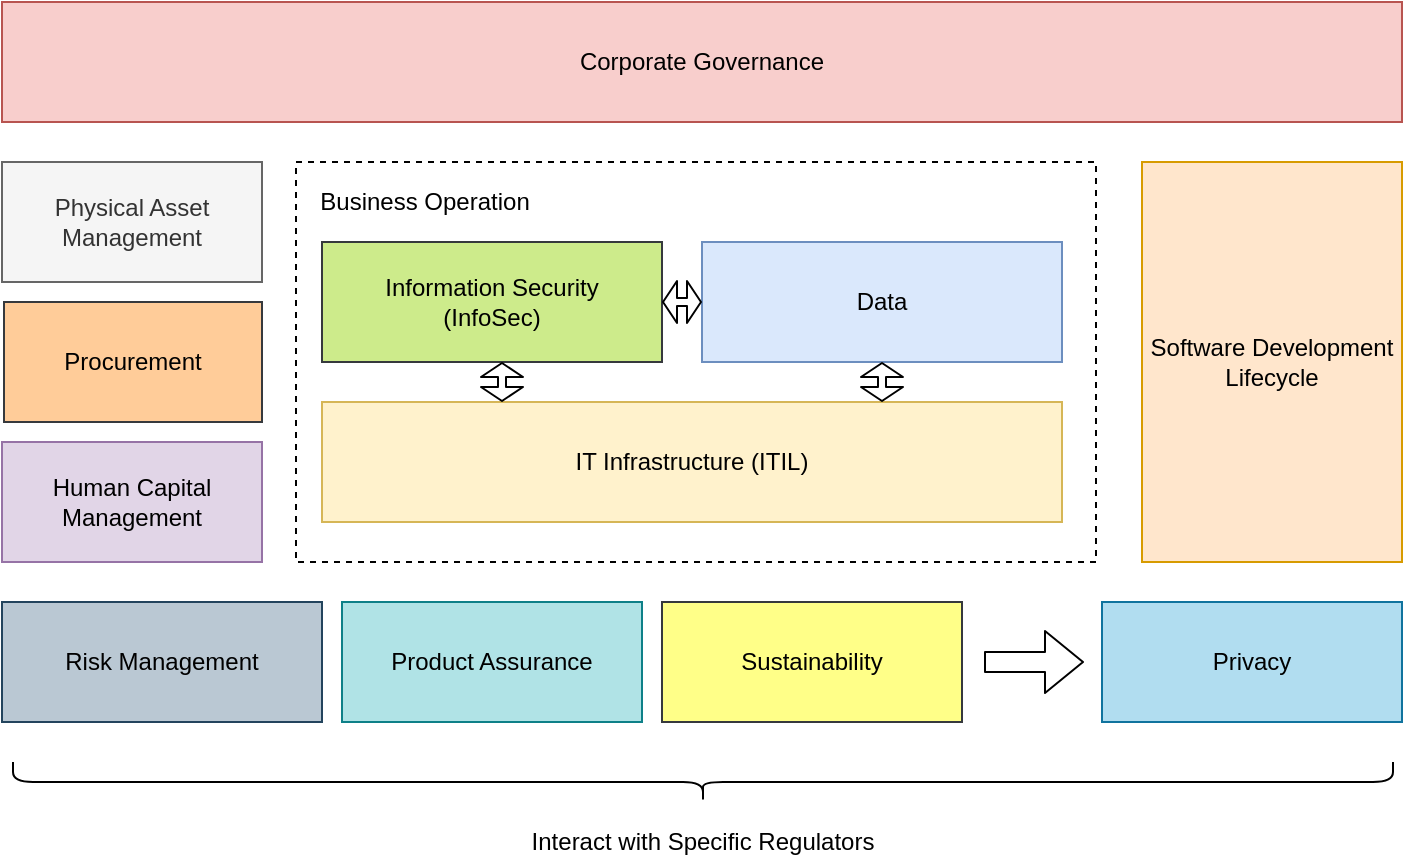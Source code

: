 <mxfile version="19.0.3" type="device" pages="7"><diagram id="gaeeWlbyKK2-ta_VzILe" name="governance-domain"><mxGraphModel dx="1186" dy="773" grid="1" gridSize="10" guides="1" tooltips="1" connect="1" arrows="1" fold="1" page="1" pageScale="1" pageWidth="827" pageHeight="1169" math="0" shadow="0"><root><mxCell id="0"/><mxCell id="1" parent="0"/><mxCell id="C-oaEAHpvK0rMkfF1TPC-7" value="" style="rounded=0;whiteSpace=wrap;html=1;dashed=1;" parent="1" vertex="1"><mxGeometry x="207" y="140" width="400" height="200" as="geometry"/></mxCell><mxCell id="C-oaEAHpvK0rMkfF1TPC-1" value="IT Infrastructure (ITIL)" style="rounded=0;whiteSpace=wrap;html=1;fillColor=#fff2cc;strokeColor=#d6b656;" parent="1" vertex="1"><mxGeometry x="220" y="260" width="370" height="60" as="geometry"/></mxCell><mxCell id="C-oaEAHpvK0rMkfF1TPC-2" value="Information Security&lt;br&gt;(InfoSec)" style="rounded=0;whiteSpace=wrap;html=1;fillColor=#cdeb8b;strokeColor=#36393d;" parent="1" vertex="1"><mxGeometry x="220" y="180" width="170" height="60" as="geometry"/></mxCell><mxCell id="C-oaEAHpvK0rMkfF1TPC-3" value="Data" style="rounded=0;whiteSpace=wrap;html=1;fillColor=#dae8fc;strokeColor=#6c8ebf;" parent="1" vertex="1"><mxGeometry x="410" y="180" width="180" height="60" as="geometry"/></mxCell><mxCell id="C-oaEAHpvK0rMkfF1TPC-4" value="" style="shape=flexArrow;endArrow=classic;startArrow=classic;html=1;width=4;endSize=2;startSize=2;endWidth=16;startWidth=16;" parent="1" edge="1"><mxGeometry width="50" height="50" relative="1" as="geometry"><mxPoint x="310" y="260" as="sourcePoint"/><mxPoint x="310" y="240" as="targetPoint"/></mxGeometry></mxCell><mxCell id="C-oaEAHpvK0rMkfF1TPC-5" value="" style="shape=flexArrow;endArrow=classic;startArrow=classic;html=1;width=4;endSize=2;startSize=2;endWidth=16;startWidth=16;entryX=1;entryY=0.5;entryDx=0;entryDy=0;" parent="1" source="C-oaEAHpvK0rMkfF1TPC-3" target="C-oaEAHpvK0rMkfF1TPC-2" edge="1"><mxGeometry width="50" height="50" relative="1" as="geometry"><mxPoint x="411" y="270" as="sourcePoint"/><mxPoint x="411" y="250" as="targetPoint"/></mxGeometry></mxCell><mxCell id="C-oaEAHpvK0rMkfF1TPC-6" value="" style="shape=flexArrow;endArrow=classic;startArrow=classic;html=1;width=4;endSize=2;startSize=2;endWidth=16;startWidth=16;entryX=0.5;entryY=1;entryDx=0;entryDy=0;" parent="1" edge="1"><mxGeometry width="50" height="50" relative="1" as="geometry"><mxPoint x="500" y="260" as="sourcePoint"/><mxPoint x="500" y="240" as="targetPoint"/></mxGeometry></mxCell><mxCell id="C-oaEAHpvK0rMkfF1TPC-8" value="Software Development Lifecycle" style="rounded=0;whiteSpace=wrap;html=1;fillColor=#ffe6cc;strokeColor=#d79b00;" parent="1" vertex="1"><mxGeometry x="630" y="140" width="130" height="200" as="geometry"/></mxCell><mxCell id="C-oaEAHpvK0rMkfF1TPC-9" value="Business Operation" style="text;html=1;align=center;verticalAlign=middle;resizable=0;points=[];autosize=1;" parent="1" vertex="1"><mxGeometry x="211" y="150" width="120" height="20" as="geometry"/></mxCell><mxCell id="C-oaEAHpvK0rMkfF1TPC-10" value="Physical Asset Management" style="rounded=0;whiteSpace=wrap;html=1;fillColor=#f5f5f5;strokeColor=#666666;fontColor=#333333;" parent="1" vertex="1"><mxGeometry x="60" y="140" width="130" height="60" as="geometry"/></mxCell><mxCell id="C-oaEAHpvK0rMkfF1TPC-11" value="Corporate Governance" style="rounded=0;whiteSpace=wrap;html=1;fillColor=#f8cecc;strokeColor=#b85450;" parent="1" vertex="1"><mxGeometry x="60" y="60" width="700" height="60" as="geometry"/></mxCell><mxCell id="C-oaEAHpvK0rMkfF1TPC-12" value="Risk Management" style="rounded=0;whiteSpace=wrap;html=1;fillColor=#bac8d3;strokeColor=#23445d;" parent="1" vertex="1"><mxGeometry x="60" y="360" width="160" height="60" as="geometry"/></mxCell><mxCell id="C-oaEAHpvK0rMkfF1TPC-13" value="Privacy" style="rounded=0;whiteSpace=wrap;html=1;fillColor=#b1ddf0;strokeColor=#10739e;" parent="1" vertex="1"><mxGeometry x="610" y="360" width="150" height="60" as="geometry"/></mxCell><mxCell id="C-oaEAHpvK0rMkfF1TPC-14" value="Human Capital Management" style="rounded=0;whiteSpace=wrap;html=1;fillColor=#e1d5e7;strokeColor=#9673a6;" parent="1" vertex="1"><mxGeometry x="60" y="280" width="130" height="60" as="geometry"/></mxCell><mxCell id="C-oaEAHpvK0rMkfF1TPC-16" value="Product Assurance" style="rounded=0;whiteSpace=wrap;html=1;fillColor=#b0e3e6;strokeColor=#0e8088;" parent="1" vertex="1"><mxGeometry x="230" y="360" width="150" height="60" as="geometry"/></mxCell><mxCell id="C-oaEAHpvK0rMkfF1TPC-17" value="" style="shape=flexArrow;endArrow=classic;html=1;" parent="1" edge="1"><mxGeometry width="50" height="50" relative="1" as="geometry"><mxPoint x="551" y="390" as="sourcePoint"/><mxPoint x="601" y="390" as="targetPoint"/></mxGeometry></mxCell><mxCell id="kPFV_AxmHM7f57g5Ddm_-1" value="Procurement" style="rounded=0;whiteSpace=wrap;html=1;fillColor=#ffcc99;strokeColor=#36393d;" parent="1" vertex="1"><mxGeometry x="61" y="210" width="129" height="60" as="geometry"/></mxCell><mxCell id="xlRSKIG04zrQvoS2Wg5K-1" value="Sustainability" style="rounded=0;whiteSpace=wrap;html=1;fillColor=#ffff88;strokeColor=#36393d;" parent="1" vertex="1"><mxGeometry x="390" y="360" width="150" height="60" as="geometry"/></mxCell><mxCell id="xlRSKIG04zrQvoS2Wg5K-2" value="" style="shape=curlyBracket;whiteSpace=wrap;html=1;rounded=1;fontColor=#000000;align=center;rotation=-90;" parent="1" vertex="1"><mxGeometry x="400.5" y="105" width="20" height="690" as="geometry"/></mxCell><mxCell id="xlRSKIG04zrQvoS2Wg5K-3" value="Interact with Specific Regulators" style="text;html=1;align=center;verticalAlign=middle;resizable=0;points=[];autosize=1;fontColor=#000000;" parent="1" vertex="1"><mxGeometry x="315" y="470" width="190" height="20" as="geometry"/></mxCell></root></mxGraphModel></diagram><diagram id="mArv101Qo0KCMiXSAoCN" name="bridging-to-organization"><mxGraphModel dx="3049" dy="909" grid="1" gridSize="10" guides="1" tooltips="1" connect="1" arrows="1" fold="1" page="1" pageScale="1" pageWidth="827" pageHeight="1169" math="0" shadow="0"><root><mxCell id="S5lS58ZmbvXcH93iUld8-0"/><mxCell id="S5lS58ZmbvXcH93iUld8-1" parent="S5lS58ZmbvXcH93iUld8-0"/><mxCell id="Gn1W2-aZ5OwGCIdrwuAJ-21" style="edgeStyle=orthogonalEdgeStyle;rounded=0;orthogonalLoop=1;jettySize=auto;html=1;endArrow=none;endFill=0;startArrow=classic;startFill=1;" parent="S5lS58ZmbvXcH93iUld8-1" source="Gn1W2-aZ5OwGCIdrwuAJ-19" target="Gn1W2-aZ5OwGCIdrwuAJ-20" edge="1"><mxGeometry relative="1" as="geometry"/></mxCell><mxCell id="Gn1W2-aZ5OwGCIdrwuAJ-19" value="Person" style="rounded=0;whiteSpace=wrap;html=1;fillColor=#ffcccc;strokeColor=#36393d;" parent="S5lS58ZmbvXcH93iUld8-1" vertex="1"><mxGeometry x="330" y="1040" width="120" height="60" as="geometry"/></mxCell><mxCell id="SvXJNw_EpKfDOxpm60yK-2" style="edgeStyle=orthogonalEdgeStyle;rounded=0;orthogonalLoop=1;jettySize=auto;html=1;exitX=1;exitY=0.5;exitDx=0;exitDy=0;entryX=0;entryY=0.5;entryDx=0;entryDy=0;" edge="1" parent="S5lS58ZmbvXcH93iUld8-1" source="Gn1W2-aZ5OwGCIdrwuAJ-20" target="zBBcURGomCsQESkad2il-0"><mxGeometry relative="1" as="geometry"/></mxCell><mxCell id="Gn1W2-aZ5OwGCIdrwuAJ-20" value="PersonRole" style="rounded=0;whiteSpace=wrap;html=1;fillColor=#d80073;strokeColor=#A50040;dashed=1;opacity=40;verticalAlign=top;align=left;" parent="S5lS58ZmbvXcH93iUld8-1" vertex="1"><mxGeometry x="100" y="620" width="580" height="350" as="geometry"/></mxCell><mxCell id="Gn1W2-aZ5OwGCIdrwuAJ-22" value="Community Member" style="rounded=0;whiteSpace=wrap;html=1;fillColor=#d80073;strokeColor=#A50040;fontColor=#ffffff;" parent="S5lS58ZmbvXcH93iUld8-1" vertex="1"><mxGeometry x="140" y="880" width="120" height="60" as="geometry"/></mxCell><mxCell id="Gn1W2-aZ5OwGCIdrwuAJ-23" value="Team Leader" style="rounded=0;whiteSpace=wrap;html=1;fillColor=#d80073;strokeColor=#A50040;fontColor=#ffffff;" parent="S5lS58ZmbvXcH93iUld8-1" vertex="1"><mxGeometry x="140" y="670" width="120" height="60" as="geometry"/></mxCell><mxCell id="Gn1W2-aZ5OwGCIdrwuAJ-24" value="Team Member" style="rounded=0;whiteSpace=wrap;html=1;fillColor=#d80073;strokeColor=#A50040;fontColor=#ffffff;" parent="S5lS58ZmbvXcH93iUld8-1" vertex="1"><mxGeometry x="140" y="740" width="120" height="60" as="geometry"/></mxCell><mxCell id="Gn1W2-aZ5OwGCIdrwuAJ-26" value="Subject Area Owner" style="rounded=0;whiteSpace=wrap;html=1;fillColor=#d5e8d4;strokeColor=#82b366;" parent="S5lS58ZmbvXcH93iUld8-1" vertex="1"><mxGeometry x="300" y="740" width="120" height="60" as="geometry"/></mxCell><mxCell id="Gn1W2-aZ5OwGCIdrwuAJ-27" value="Asset Owner" style="rounded=0;whiteSpace=wrap;html=1;fillColor=#d5e8d4;strokeColor=#82b366;" parent="S5lS58ZmbvXcH93iUld8-1" vertex="1"><mxGeometry x="480" y="670" width="120" height="60" as="geometry"/></mxCell><mxCell id="Gn1W2-aZ5OwGCIdrwuAJ-28" value="Project Manager" style="rounded=0;whiteSpace=wrap;html=1;fillColor=#d80073;strokeColor=#A50040;fontColor=#ffffff;" parent="S5lS58ZmbvXcH93iUld8-1" vertex="1"><mxGeometry x="140" y="810" width="120" height="60" as="geometry"/></mxCell><mxCell id="Gn1W2-aZ5OwGCIdrwuAJ-29" value="Governance Officer" style="rounded=0;whiteSpace=wrap;html=1;fillColor=#d5e8d4;strokeColor=#82b366;" parent="S5lS58ZmbvXcH93iUld8-1" vertex="1"><mxGeometry x="300" y="670" width="120" height="60" as="geometry"/></mxCell><mxCell id="zBBcURGomCsQESkad2il-0" value="Governance Responsibility" style="rounded=0;whiteSpace=wrap;html=1;fillColor=#d5e8d4;strokeColor=#82b366;" parent="S5lS58ZmbvXcH93iUld8-1" vertex="1"><mxGeometry x="940" y="765" width="120" height="60" as="geometry"/></mxCell><mxCell id="CWZZDIOuJSXqdEuWvzJb-10" style="edgeStyle=orthogonalEdgeStyle;rounded=0;orthogonalLoop=1;jettySize=auto;html=1;exitX=0.25;exitY=1;exitDx=0;exitDy=0;fontColor=#FFFFFF;" parent="S5lS58ZmbvXcH93iUld8-1" source="CWZZDIOuJSXqdEuWvzJb-0" target="CWZZDIOuJSXqdEuWvzJb-9" edge="1"><mxGeometry relative="1" as="geometry"/></mxCell><mxCell id="CWZZDIOuJSXqdEuWvzJb-12" style="edgeStyle=orthogonalEdgeStyle;rounded=0;orthogonalLoop=1;jettySize=auto;html=1;exitX=0.75;exitY=1;exitDx=0;exitDy=0;fontColor=#000000;" parent="S5lS58ZmbvXcH93iUld8-1" source="CWZZDIOuJSXqdEuWvzJb-0" target="CWZZDIOuJSXqdEuWvzJb-3" edge="1"><mxGeometry relative="1" as="geometry"/></mxCell><mxCell id="XGi_D6NWaEpHZE_63l0V-20" style="edgeStyle=orthogonalEdgeStyle;rounded=0;orthogonalLoop=1;jettySize=auto;html=1;fontColor=#000000;entryX=1;entryY=0.5;entryDx=0;entryDy=0;" parent="S5lS58ZmbvXcH93iUld8-1" source="CWZZDIOuJSXqdEuWvzJb-0" target="CWZZDIOuJSXqdEuWvzJb-1" edge="1"><mxGeometry relative="1" as="geometry"/></mxCell><mxCell id="CWZZDIOuJSXqdEuWvzJb-0" value="GovernanceProject" style="rounded=0;whiteSpace=wrap;html=1;fillColor=#cce5ff;strokeColor=#36393d;" parent="S5lS58ZmbvXcH93iUld8-1" vertex="1"><mxGeometry x="620" y="220" width="120" height="60" as="geometry"/></mxCell><mxCell id="CWZZDIOuJSXqdEuWvzJb-1" value="Governance&lt;br&gt;Domain&lt;br&gt;Community" style="rounded=0;whiteSpace=wrap;html=1;fillColor=#ffcc99;strokeColor=#36393d;" parent="S5lS58ZmbvXcH93iUld8-1" vertex="1"><mxGeometry x="340" y="220" width="120" height="60" as="geometry"/></mxCell><mxCell id="CWZZDIOuJSXqdEuWvzJb-3" value="Team" style="rounded=0;whiteSpace=wrap;html=1;fillColor=#ffcccc;strokeColor=#36393d;" parent="S5lS58ZmbvXcH93iUld8-1" vertex="1"><mxGeometry x="700" y="350" width="120" height="60" as="geometry"/></mxCell><mxCell id="CWZZDIOuJSXqdEuWvzJb-9" value="PersonRole" style="rounded=0;whiteSpace=wrap;html=1;fillColor=#d80073;strokeColor=#A50040;verticalAlign=middle;align=center;fontColor=#FFFFFF;" parent="S5lS58ZmbvXcH93iUld8-1" vertex="1"><mxGeometry x="540" y="350" width="120" height="60" as="geometry"/></mxCell><mxCell id="CWZZDIOuJSXqdEuWvzJb-11" value="Project Management" style="text;html=1;align=center;verticalAlign=middle;resizable=0;points=[];autosize=1;strokeColor=none;fillColor=none;fontColor=#000000;" parent="S5lS58ZmbvXcH93iUld8-1" vertex="1"><mxGeometry x="520" y="290" width="130" height="20" as="geometry"/></mxCell><mxCell id="CWZZDIOuJSXqdEuWvzJb-13" style="edgeStyle=orthogonalEdgeStyle;rounded=0;orthogonalLoop=1;jettySize=auto;html=1;exitX=0.75;exitY=1;exitDx=0;exitDy=0;fontColor=#000000;" parent="S5lS58ZmbvXcH93iUld8-1" source="CWZZDIOuJSXqdEuWvzJb-0" target="CWZZDIOuJSXqdEuWvzJb-14" edge="1"><mxGeometry relative="1" as="geometry"><mxPoint x="720" y="290" as="sourcePoint"/></mxGeometry></mxCell><mxCell id="CWZZDIOuJSXqdEuWvzJb-14" value="Team" style="rounded=0;whiteSpace=wrap;html=1;fillColor=#ffcccc;strokeColor=#36393d;" parent="S5lS58ZmbvXcH93iUld8-1" vertex="1"><mxGeometry x="710" y="360" width="120" height="60" as="geometry"/></mxCell><mxCell id="CWZZDIOuJSXqdEuWvzJb-15" style="edgeStyle=orthogonalEdgeStyle;rounded=0;orthogonalLoop=1;jettySize=auto;html=1;exitX=0.75;exitY=1;exitDx=0;exitDy=0;fontColor=#000000;" parent="S5lS58ZmbvXcH93iUld8-1" source="CWZZDIOuJSXqdEuWvzJb-0" target="CWZZDIOuJSXqdEuWvzJb-16" edge="1"><mxGeometry relative="1" as="geometry"><mxPoint x="730" y="300" as="sourcePoint"/></mxGeometry></mxCell><mxCell id="CWZZDIOuJSXqdEuWvzJb-16" value="Team" style="rounded=0;whiteSpace=wrap;html=1;fillColor=#ffcccc;strokeColor=#36393d;" parent="S5lS58ZmbvXcH93iUld8-1" vertex="1"><mxGeometry x="720" y="370" width="120" height="60" as="geometry"/></mxCell><mxCell id="CWZZDIOuJSXqdEuWvzJb-17" value="Project Teams" style="text;html=1;align=center;verticalAlign=middle;resizable=0;points=[];autosize=1;strokeColor=none;fillColor=none;fontColor=#000000;" parent="S5lS58ZmbvXcH93iUld8-1" vertex="1"><mxGeometry x="720" y="290" width="90" height="20" as="geometry"/></mxCell><mxCell id="XGi_D6NWaEpHZE_63l0V-3" value="Project" style="rounded=0;whiteSpace=wrap;html=1;fillColor=#cce5ff;strokeColor=#36393d;" parent="S5lS58ZmbvXcH93iUld8-1" vertex="1"><mxGeometry x="1100" y="170" width="120" height="60" as="geometry"/></mxCell><mxCell id="XGi_D6NWaEpHZE_63l0V-4" value="Project" style="rounded=0;whiteSpace=wrap;html=1;fillColor=#cce5ff;strokeColor=#36393d;" parent="S5lS58ZmbvXcH93iUld8-1" vertex="1"><mxGeometry x="1110" y="180" width="120" height="60" as="geometry"/></mxCell><mxCell id="XGi_D6NWaEpHZE_63l0V-5" value="Governance&lt;br&gt;Project" style="rounded=0;whiteSpace=wrap;html=1;fillColor=#cce5ff;strokeColor=#36393d;" parent="S5lS58ZmbvXcH93iUld8-1" vertex="1"><mxGeometry x="1120" y="190" width="120" height="60" as="geometry"/></mxCell><mxCell id="XGi_D6NWaEpHZE_63l0V-7" style="edgeStyle=orthogonalEdgeStyle;rounded=0;orthogonalLoop=1;jettySize=auto;html=1;entryX=0;entryY=0.5;entryDx=0;entryDy=0;fontColor=#000000;" parent="S5lS58ZmbvXcH93iUld8-1" source="XGi_D6NWaEpHZE_63l0V-6" target="XGi_D6NWaEpHZE_63l0V-3" edge="1"><mxGeometry relative="1" as="geometry"/></mxCell><mxCell id="XGi_D6NWaEpHZE_63l0V-8" style="edgeStyle=orthogonalEdgeStyle;rounded=0;orthogonalLoop=1;jettySize=auto;html=1;exitX=0.5;exitY=1;exitDx=0;exitDy=0;entryX=0;entryY=0.5;entryDx=0;entryDy=0;fontColor=#000000;" parent="S5lS58ZmbvXcH93iUld8-1" source="XGi_D6NWaEpHZE_63l0V-6" target="XGi_D6NWaEpHZE_63l0V-4" edge="1"><mxGeometry relative="1" as="geometry"/></mxCell><mxCell id="XGi_D6NWaEpHZE_63l0V-9" style="edgeStyle=orthogonalEdgeStyle;rounded=0;orthogonalLoop=1;jettySize=auto;html=1;exitX=0.5;exitY=1;exitDx=0;exitDy=0;entryX=0;entryY=0.5;entryDx=0;entryDy=0;fontColor=#000000;" parent="S5lS58ZmbvXcH93iUld8-1" source="XGi_D6NWaEpHZE_63l0V-6" target="XGi_D6NWaEpHZE_63l0V-5" edge="1"><mxGeometry relative="1" as="geometry"/></mxCell><mxCell id="XGi_D6NWaEpHZE_63l0V-6" value="&lt;b&gt;Governance&lt;br&gt;Campaign&lt;/b&gt;" style="rounded=0;whiteSpace=wrap;html=1;fillColor=#cce5ff;strokeColor=#36393d;" parent="S5lS58ZmbvXcH93iUld8-1" vertex="1"><mxGeometry x="1000" y="80" width="120" height="60" as="geometry"/></mxCell><mxCell id="XGi_D6NWaEpHZE_63l0V-10" value="Project" style="rounded=0;whiteSpace=wrap;html=1;fillColor=#cce5ff;strokeColor=#36393d;" parent="S5lS58ZmbvXcH93iUld8-1" vertex="1"><mxGeometry x="1190" y="270" width="120" height="60" as="geometry"/></mxCell><mxCell id="XGi_D6NWaEpHZE_63l0V-11" value="Project" style="rounded=0;whiteSpace=wrap;html=1;fillColor=#cce5ff;strokeColor=#36393d;" parent="S5lS58ZmbvXcH93iUld8-1" vertex="1"><mxGeometry x="1200" y="280" width="120" height="60" as="geometry"/></mxCell><mxCell id="XGi_D6NWaEpHZE_63l0V-17" style="edgeStyle=orthogonalEdgeStyle;rounded=0;orthogonalLoop=1;jettySize=auto;html=1;exitX=0.25;exitY=1;exitDx=0;exitDy=0;entryX=0;entryY=0.5;entryDx=0;entryDy=0;fontColor=#000000;" parent="S5lS58ZmbvXcH93iUld8-1" source="XGi_D6NWaEpHZE_63l0V-12" target="XGi_D6NWaEpHZE_63l0V-16" edge="1"><mxGeometry relative="1" as="geometry"/></mxCell><mxCell id="XGi_D6NWaEpHZE_63l0V-12" value="Governance Task" style="rounded=0;whiteSpace=wrap;html=1;fillColor=#cce5ff;strokeColor=#36393d;fontStyle=2" parent="S5lS58ZmbvXcH93iUld8-1" vertex="1"><mxGeometry x="1210" y="290" width="120" height="60" as="geometry"/></mxCell><mxCell id="XGi_D6NWaEpHZE_63l0V-13" style="edgeStyle=orthogonalEdgeStyle;rounded=0;orthogonalLoop=1;jettySize=auto;html=1;exitX=0.25;exitY=1;exitDx=0;exitDy=0;entryX=0;entryY=0.5;entryDx=0;entryDy=0;fontColor=#000000;" parent="S5lS58ZmbvXcH93iUld8-1" source="XGi_D6NWaEpHZE_63l0V-5" target="XGi_D6NWaEpHZE_63l0V-10" edge="1"><mxGeometry relative="1" as="geometry"/></mxCell><mxCell id="XGi_D6NWaEpHZE_63l0V-14" style="edgeStyle=orthogonalEdgeStyle;rounded=0;orthogonalLoop=1;jettySize=auto;html=1;exitX=0.25;exitY=1;exitDx=0;exitDy=0;entryX=0;entryY=0.5;entryDx=0;entryDy=0;fontColor=#000000;" parent="S5lS58ZmbvXcH93iUld8-1" source="XGi_D6NWaEpHZE_63l0V-5" target="XGi_D6NWaEpHZE_63l0V-11" edge="1"><mxGeometry relative="1" as="geometry"/></mxCell><mxCell id="XGi_D6NWaEpHZE_63l0V-15" style="edgeStyle=orthogonalEdgeStyle;rounded=0;orthogonalLoop=1;jettySize=auto;html=1;exitX=0.25;exitY=1;exitDx=0;exitDy=0;entryX=0;entryY=0.5;entryDx=0;entryDy=0;fontColor=#000000;" parent="S5lS58ZmbvXcH93iUld8-1" source="XGi_D6NWaEpHZE_63l0V-5" target="XGi_D6NWaEpHZE_63l0V-12" edge="1"><mxGeometry relative="1" as="geometry"/></mxCell><mxCell id="XGi_D6NWaEpHZE_63l0V-16" value="Task" style="rounded=0;whiteSpace=wrap;html=1;fillColor=#cce5ff;strokeColor=#36393d;" parent="S5lS58ZmbvXcH93iUld8-1" vertex="1"><mxGeometry x="1270" y="370" width="120" height="60" as="geometry"/></mxCell><mxCell id="XGi_D6NWaEpHZE_63l0V-18" style="edgeStyle=orthogonalEdgeStyle;rounded=0;orthogonalLoop=1;jettySize=auto;html=1;exitX=0.25;exitY=1;exitDx=0;exitDy=0;entryX=0;entryY=0.5;entryDx=0;entryDy=0;fontColor=#000000;" parent="S5lS58ZmbvXcH93iUld8-1" source="XGi_D6NWaEpHZE_63l0V-12" target="XGi_D6NWaEpHZE_63l0V-19" edge="1"><mxGeometry relative="1" as="geometry"><mxPoint x="1250" y="360" as="sourcePoint"/></mxGeometry></mxCell><mxCell id="XGi_D6NWaEpHZE_63l0V-19" value="GovernanceTask" style="rounded=0;whiteSpace=wrap;html=1;fillColor=#cce5ff;strokeColor=#36393d;fontStyle=2" parent="S5lS58ZmbvXcH93iUld8-1" vertex="1"><mxGeometry x="1280" y="380" width="120" height="60" as="geometry"/></mxCell><mxCell id="XGi_D6NWaEpHZE_63l0V-21" value="Stakeholders" style="text;html=1;align=center;verticalAlign=middle;resizable=0;points=[];autosize=1;strokeColor=none;fillColor=none;fontColor=#000000;" parent="S5lS58ZmbvXcH93iUld8-1" vertex="1"><mxGeometry x="470" y="230" width="90" height="20" as="geometry"/></mxCell><mxCell id="XGi_D6NWaEpHZE_63l0V-22" value="Project&lt;br&gt;Hierarchy" style="text;html=1;align=center;verticalAlign=middle;resizable=0;points=[];autosize=1;strokeColor=none;fillColor=none;fontColor=#000000;" parent="S5lS58ZmbvXcH93iUld8-1" vertex="1"><mxGeometry x="1020" y="240" width="70" height="30" as="geometry"/></mxCell><mxCell id="SvXJNw_EpKfDOxpm60yK-0" value="Component Owner" style="rounded=0;whiteSpace=wrap;html=1;fillColor=#d5e8d4;strokeColor=#82b366;" vertex="1" parent="S5lS58ZmbvXcH93iUld8-1"><mxGeometry x="480" y="740" width="120" height="60" as="geometry"/></mxCell><mxCell id="SvXJNw_EpKfDOxpm60yK-1" value="Data Item Owner" style="rounded=0;whiteSpace=wrap;html=1;fillColor=#d5e8d4;strokeColor=#82b366;" vertex="1" parent="S5lS58ZmbvXcH93iUld8-1"><mxGeometry x="480" y="810" width="120" height="60" as="geometry"/></mxCell><mxCell id="SvXJNw_EpKfDOxpm60yK-3" value="PersonRoleAppointment" style="text;html=1;align=center;verticalAlign=middle;resizable=0;points=[];autosize=1;strokeColor=none;fillColor=none;" vertex="1" parent="S5lS58ZmbvXcH93iUld8-1"><mxGeometry x="400" y="1000" width="150" height="20" as="geometry"/></mxCell><mxCell id="SvXJNw_EpKfDOxpm60yK-4" value="GovernanceResponsibilityAssignment" style="text;html=1;align=center;verticalAlign=middle;resizable=0;points=[];autosize=1;strokeColor=none;fillColor=none;" vertex="1" parent="S5lS58ZmbvXcH93iUld8-1"><mxGeometry x="720" y="770" width="220" height="20" as="geometry"/></mxCell><mxCell id="SvXJNw_EpKfDOxpm60yK-5" style="edgeStyle=orthogonalEdgeStyle;rounded=0;orthogonalLoop=1;jettySize=auto;html=1;exitX=0.5;exitY=1;exitDx=0;exitDy=0;fontColor=#FFFFFF;" edge="1" parent="S5lS58ZmbvXcH93iUld8-1" source="SvXJNw_EpKfDOxpm60yK-6" target="SvXJNw_EpKfDOxpm60yK-7"><mxGeometry relative="1" as="geometry"/></mxCell><mxCell id="SvXJNw_EpKfDOxpm60yK-6" value="Governance&lt;br&gt;Domain&lt;br&gt;Community" style="rounded=0;whiteSpace=wrap;html=1;fillColor=#ffcc99;strokeColor=#36393d;" vertex="1" parent="S5lS58ZmbvXcH93iUld8-1"><mxGeometry x="-780" y="220" width="120" height="60" as="geometry"/></mxCell><mxCell id="SvXJNw_EpKfDOxpm60yK-7" value="PersonRole" style="rounded=0;whiteSpace=wrap;html=1;fillColor=#d80073;strokeColor=#A50040;verticalAlign=middle;align=center;fontColor=#FFFFFF;" vertex="1" parent="S5lS58ZmbvXcH93iUld8-1"><mxGeometry x="-790" y="350" width="120" height="70" as="geometry"/></mxCell><mxCell id="SvXJNw_EpKfDOxpm60yK-8" style="edgeStyle=orthogonalEdgeStyle;rounded=0;orthogonalLoop=1;jettySize=auto;html=1;exitX=0.5;exitY=1;exitDx=0;exitDy=0;fontColor=#FFFFFF;" edge="1" parent="S5lS58ZmbvXcH93iUld8-1" source="SvXJNw_EpKfDOxpm60yK-6" target="SvXJNw_EpKfDOxpm60yK-9"><mxGeometry relative="1" as="geometry"><mxPoint x="-690" y="290" as="sourcePoint"/></mxGeometry></mxCell><mxCell id="SvXJNw_EpKfDOxpm60yK-9" value="PersonRole" style="rounded=0;whiteSpace=wrap;html=1;fillColor=#d80073;strokeColor=#A50040;verticalAlign=middle;align=center;fontColor=#FFFFFF;" vertex="1" parent="S5lS58ZmbvXcH93iUld8-1"><mxGeometry x="-780" y="360" width="120" height="70" as="geometry"/></mxCell><mxCell id="SvXJNw_EpKfDOxpm60yK-10" style="edgeStyle=orthogonalEdgeStyle;rounded=0;orthogonalLoop=1;jettySize=auto;html=1;exitX=0.5;exitY=1;exitDx=0;exitDy=0;fontColor=#FFFFFF;" edge="1" parent="S5lS58ZmbvXcH93iUld8-1" source="SvXJNw_EpKfDOxpm60yK-6" target="SvXJNw_EpKfDOxpm60yK-11"><mxGeometry relative="1" as="geometry"><mxPoint x="-680" y="300" as="sourcePoint"/></mxGeometry></mxCell><mxCell id="SvXJNw_EpKfDOxpm60yK-11" value="PersonRole" style="rounded=0;whiteSpace=wrap;html=1;fillColor=#d80073;strokeColor=#A50040;verticalAlign=middle;align=center;fontColor=#FFFFFF;" vertex="1" parent="S5lS58ZmbvXcH93iUld8-1"><mxGeometry x="-770" y="370" width="120" height="70" as="geometry"/></mxCell><mxCell id="SvXJNw_EpKfDOxpm60yK-12" style="edgeStyle=orthogonalEdgeStyle;rounded=0;orthogonalLoop=1;jettySize=auto;html=1;exitX=1;exitY=0.5;exitDx=0;exitDy=0;fontColor=#000000;" edge="1" parent="S5lS58ZmbvXcH93iUld8-1" source="SvXJNw_EpKfDOxpm60yK-13" target="SvXJNw_EpKfDOxpm60yK-6"><mxGeometry relative="1" as="geometry"/></mxCell><mxCell id="SvXJNw_EpKfDOxpm60yK-13" value="Governance&lt;br&gt;Domain&lt;br&gt;Description" style="rounded=0;whiteSpace=wrap;html=1;fillColor=#d5e8d4;strokeColor=#82b366;" vertex="1" parent="S5lS58ZmbvXcH93iUld8-1"><mxGeometry x="-1020" y="220" width="120" height="60" as="geometry"/></mxCell><mxCell id="SvXJNw_EpKfDOxpm60yK-14" value="ResourceList" style="text;html=1;align=center;verticalAlign=middle;resizable=0;points=[];autosize=1;strokeColor=none;fillColor=none;fontColor=#000000;" vertex="1" parent="S5lS58ZmbvXcH93iUld8-1"><mxGeometry x="-870" y="230" width="90" height="20" as="geometry"/></mxCell><mxCell id="vlDZHm03bhoOvKD6nU06-23" style="edgeStyle=orthogonalEdgeStyle;rounded=0;orthogonalLoop=1;jettySize=auto;html=1;exitX=0.5;exitY=1;exitDx=0;exitDy=0;dashed=1;startArrow=none;startFill=0;endArrow=none;endFill=0;" edge="1" parent="S5lS58ZmbvXcH93iUld8-1" source="vlDZHm03bhoOvKD6nU06-1"><mxGeometry relative="1" as="geometry"><mxPoint x="-470.235" y="350.0" as="targetPoint"/></mxGeometry></mxCell><mxCell id="vlDZHm03bhoOvKD6nU06-1" value="Governance&lt;br&gt;Leadership&lt;br&gt;Community" style="rounded=0;whiteSpace=wrap;html=1;fillColor=#ffcc99;strokeColor=#36393d;" vertex="1" parent="S5lS58ZmbvXcH93iUld8-1"><mxGeometry x="-530" y="220" width="120" height="60" as="geometry"/></mxCell><mxCell id="vlDZHm03bhoOvKD6nU06-7" style="edgeStyle=orthogonalEdgeStyle;rounded=0;orthogonalLoop=1;jettySize=auto;html=1;exitX=0.5;exitY=1;exitDx=0;exitDy=0;fontColor=#000000;" edge="1" parent="S5lS58ZmbvXcH93iUld8-1" source="vlDZHm03bhoOvKD6nU06-8" target="vlDZHm03bhoOvKD6nU06-1"><mxGeometry relative="1" as="geometry"/></mxCell><mxCell id="vlDZHm03bhoOvKD6nU06-8" value="All Governance Domain Description&amp;nbsp;&lt;br&gt;&lt;i&gt;domainIdentifier = 0&lt;/i&gt;" style="rounded=0;whiteSpace=wrap;html=1;fillColor=#d5e8d4;strokeColor=#82b366;" vertex="1" parent="S5lS58ZmbvXcH93iUld8-1"><mxGeometry x="-530" y="90" width="120" height="60" as="geometry"/></mxCell><mxCell id="vlDZHm03bhoOvKD6nU06-9" value="ResourceList" style="text;html=1;align=center;verticalAlign=middle;resizable=0;points=[];autosize=1;strokeColor=none;fillColor=none;fontColor=#000000;" vertex="1" parent="S5lS58ZmbvXcH93iUld8-1"><mxGeometry x="-470" y="190" width="90" height="20" as="geometry"/></mxCell><mxCell id="vlDZHm03bhoOvKD6nU06-10" style="edgeStyle=orthogonalEdgeStyle;rounded=0;orthogonalLoop=1;jettySize=auto;html=1;exitX=0.5;exitY=1;exitDx=0;exitDy=0;fontColor=#FFFFFF;" edge="1" parent="S5lS58ZmbvXcH93iUld8-1" source="vlDZHm03bhoOvKD6nU06-11" target="vlDZHm03bhoOvKD6nU06-12"><mxGeometry relative="1" as="geometry"/></mxCell><mxCell id="vlDZHm03bhoOvKD6nU06-22" style="edgeStyle=orthogonalEdgeStyle;rounded=0;orthogonalLoop=1;jettySize=auto;html=1;exitX=0.5;exitY=1;exitDx=0;exitDy=0;startArrow=none;startFill=0;endArrow=none;endFill=0;dashed=1;" edge="1" parent="S5lS58ZmbvXcH93iUld8-1" source="vlDZHm03bhoOvKD6nU06-11"><mxGeometry relative="1" as="geometry"><mxPoint x="20" y="350.0" as="targetPoint"/></mxGeometry></mxCell><mxCell id="vlDZHm03bhoOvKD6nU06-11" value="Data Governance&lt;br&gt;Domain Community" style="rounded=0;whiteSpace=wrap;html=1;fillColor=#ffcc99;strokeColor=#36393d;" vertex="1" parent="S5lS58ZmbvXcH93iUld8-1"><mxGeometry x="-310" y="220" width="120" height="60" as="geometry"/></mxCell><mxCell id="vlDZHm03bhoOvKD6nU06-12" value="Data Governance&lt;br&gt;Project Manager" style="rounded=0;whiteSpace=wrap;html=1;fillColor=#d80073;strokeColor=#A50040;verticalAlign=middle;align=center;fontColor=#FFFFFF;" vertex="1" parent="S5lS58ZmbvXcH93iUld8-1"><mxGeometry x="-265" y="350" width="120" height="70" as="geometry"/></mxCell><mxCell id="vlDZHm03bhoOvKD6nU06-13" style="edgeStyle=orthogonalEdgeStyle;rounded=0;orthogonalLoop=1;jettySize=auto;html=1;exitX=0.5;exitY=1;exitDx=0;exitDy=0;fontColor=#FFFFFF;entryX=0.75;entryY=0;entryDx=0;entryDy=0;" edge="1" parent="S5lS58ZmbvXcH93iUld8-1" source="vlDZHm03bhoOvKD6nU06-11" target="vlDZHm03bhoOvKD6nU06-14"><mxGeometry relative="1" as="geometry"><mxPoint x="-220" y="290" as="sourcePoint"/></mxGeometry></mxCell><mxCell id="vlDZHm03bhoOvKD6nU06-21" style="edgeStyle=orthogonalEdgeStyle;rounded=0;orthogonalLoop=1;jettySize=auto;html=1;exitX=0.25;exitY=0;exitDx=0;exitDy=0;startArrow=classic;startFill=1;endArrow=none;endFill=0;" edge="1" parent="S5lS58ZmbvXcH93iUld8-1" source="vlDZHm03bhoOvKD6nU06-14" target="vlDZHm03bhoOvKD6nU06-1"><mxGeometry relative="1" as="geometry"/></mxCell><mxCell id="vlDZHm03bhoOvKD6nU06-14" value="Data&lt;br&gt;Governance&lt;br&gt;Officer" style="rounded=0;whiteSpace=wrap;html=1;fillColor=#d80073;strokeColor=#A50040;verticalAlign=middle;align=center;fontColor=#FFFFFF;" vertex="1" parent="S5lS58ZmbvXcH93iUld8-1"><mxGeometry x="-413" y="350" width="120" height="70" as="geometry"/></mxCell><mxCell id="vlDZHm03bhoOvKD6nU06-15" style="edgeStyle=orthogonalEdgeStyle;rounded=0;orthogonalLoop=1;jettySize=auto;html=1;exitX=0.5;exitY=1;exitDx=0;exitDy=0;fontColor=#FFFFFF;" edge="1" parent="S5lS58ZmbvXcH93iUld8-1" source="vlDZHm03bhoOvKD6nU06-11" target="vlDZHm03bhoOvKD6nU06-16"><mxGeometry relative="1" as="geometry"><mxPoint x="-210" y="300" as="sourcePoint"/><Array as="points"><mxPoint x="-250" y="315"/><mxPoint x="-80" y="315"/></Array></mxGeometry></mxCell><mxCell id="vlDZHm03bhoOvKD6nU06-16" value="Data Steward" style="rounded=0;whiteSpace=wrap;html=1;fillColor=#d80073;strokeColor=#A50040;verticalAlign=middle;align=center;fontColor=#FFFFFF;" vertex="1" parent="S5lS58ZmbvXcH93iUld8-1"><mxGeometry x="-140" y="350" width="120" height="70" as="geometry"/></mxCell><mxCell id="vlDZHm03bhoOvKD6nU06-17" style="edgeStyle=orthogonalEdgeStyle;rounded=0;orthogonalLoop=1;jettySize=auto;html=1;exitX=0.5;exitY=1;exitDx=0;exitDy=0;fontColor=#000000;" edge="1" parent="S5lS58ZmbvXcH93iUld8-1" source="vlDZHm03bhoOvKD6nU06-18" target="vlDZHm03bhoOvKD6nU06-11"><mxGeometry relative="1" as="geometry"/></mxCell><mxCell id="vlDZHm03bhoOvKD6nU06-18" value="Data Governance Domain Description&lt;br&gt;&lt;i&gt;domainIdentifier = 1&lt;/i&gt;" style="rounded=0;whiteSpace=wrap;html=1;fillColor=#d5e8d4;strokeColor=#82b366;" vertex="1" parent="S5lS58ZmbvXcH93iUld8-1"><mxGeometry x="-310" y="90" width="120" height="60" as="geometry"/></mxCell><mxCell id="vlDZHm03bhoOvKD6nU06-19" value="ResourceList" style="text;html=1;align=center;verticalAlign=middle;resizable=0;points=[];autosize=1;strokeColor=none;fillColor=none;fontColor=#000000;" vertex="1" parent="S5lS58ZmbvXcH93iUld8-1"><mxGeometry x="-250" y="190" width="90" height="20" as="geometry"/></mxCell></root></mxGraphModel></diagram><diagram id="jvJXFqL6fXRPoGgnXWhq" name="governance-definitions"><mxGraphModel dx="2013" dy="773" grid="1" gridSize="10" guides="1" tooltips="1" connect="1" arrows="1" fold="1" page="1" pageScale="1" pageWidth="827" pageHeight="1169" math="0" shadow="0"><root><mxCell id="N59K1eUxawvdz6MUQs9t-0"/><mxCell id="N59K1eUxawvdz6MUQs9t-1" parent="N59K1eUxawvdz6MUQs9t-0"/><mxCell id="4zBXKA-9XV_gSS2ZH7ja-5" value="" style="ellipse;shape=cloud;whiteSpace=wrap;html=1;fontColor=#000000;align=center;" parent="N59K1eUxawvdz6MUQs9t-1" vertex="1"><mxGeometry x="827" y="1141" width="343" height="139" as="geometry"/></mxCell><mxCell id="N59K1eUxawvdz6MUQs9t-2" value="Governance Strategy" style="rounded=0;whiteSpace=wrap;html=1;fillColor=#d5e8d4;strokeColor=#82b366;" parent="N59K1eUxawvdz6MUQs9t-1" vertex="1"><mxGeometry x="370" y="140" width="120" height="60" as="geometry"/></mxCell><mxCell id="N59K1eUxawvdz6MUQs9t-3" value="Regulation" style="rounded=0;whiteSpace=wrap;html=1;fillColor=#d5e8d4;strokeColor=#82b366;" parent="N59K1eUxawvdz6MUQs9t-1" vertex="1"><mxGeometry x="530" y="140" width="120" height="60" as="geometry"/></mxCell><mxCell id="N59K1eUxawvdz6MUQs9t-13" style="edgeStyle=orthogonalEdgeStyle;rounded=0;orthogonalLoop=1;jettySize=auto;html=1;" parent="N59K1eUxawvdz6MUQs9t-1" source="N59K1eUxawvdz6MUQs9t-4" target="N59K1eUxawvdz6MUQs9t-12" edge="1"><mxGeometry relative="1" as="geometry"/></mxCell><mxCell id="N59K1eUxawvdz6MUQs9t-4" value="Governance Drivers&lt;br&gt;provide the motivation for the&lt;br&gt;governance program" style="text;html=1;align=center;verticalAlign=middle;resizable=0;points=[];autosize=1;" parent="N59K1eUxawvdz6MUQs9t-1" vertex="1"><mxGeometry x="45" y="145" width="170" height="50" as="geometry"/></mxCell><mxCell id="N59K1eUxawvdz6MUQs9t-5" value="Traceability to business drivers and value" style="text;html=1;align=center;verticalAlign=middle;resizable=0;points=[];autosize=1;" parent="N59K1eUxawvdz6MUQs9t-1" vertex="1"><mxGeometry x="10" y="10" width="240" height="20" as="geometry"/></mxCell><mxCell id="N59K1eUxawvdz6MUQs9t-7" value="Business Strategy" style="rounded=0;whiteSpace=wrap;html=1;dashed=1;fillColor=#b1ddf0;strokeColor=#10739e;" parent="N59K1eUxawvdz6MUQs9t-1" vertex="1"><mxGeometry x="370" y="60" width="120" height="60" as="geometry"/></mxCell><mxCell id="N59K1eUxawvdz6MUQs9t-8" value="" style="endArrow=classic;html=1;entryX=0.5;entryY=0;entryDx=0;entryDy=0;exitX=0.5;exitY=1;exitDx=0;exitDy=0;" parent="N59K1eUxawvdz6MUQs9t-1" source="N59K1eUxawvdz6MUQs9t-7" target="N59K1eUxawvdz6MUQs9t-2" edge="1"><mxGeometry width="50" height="50" relative="1" as="geometry"><mxPoint x="460" y="410" as="sourcePoint"/><mxPoint x="510" y="360" as="targetPoint"/></mxGeometry></mxCell><mxCell id="N59K1eUxawvdz6MUQs9t-9" value="Governance&lt;br&gt;Principle" style="rounded=0;whiteSpace=wrap;html=1;fillColor=#d5e8d4;strokeColor=#82b366;" parent="N59K1eUxawvdz6MUQs9t-1" vertex="1"><mxGeometry x="310" y="270" width="120" height="60" as="geometry"/></mxCell><mxCell id="N59K1eUxawvdz6MUQs9t-10" value="Governance&lt;br&gt;Obligation" style="rounded=0;whiteSpace=wrap;html=1;fillColor=#d5e8d4;strokeColor=#82b366;" parent="N59K1eUxawvdz6MUQs9t-1" vertex="1"><mxGeometry x="450" y="270" width="120" height="60" as="geometry"/></mxCell><mxCell id="N59K1eUxawvdz6MUQs9t-11" value="Governance&lt;br&gt;Approach" style="rounded=0;whiteSpace=wrap;html=1;fillColor=#d5e8d4;strokeColor=#82b366;" parent="N59K1eUxawvdz6MUQs9t-1" vertex="1"><mxGeometry x="590" y="270" width="120" height="60" as="geometry"/></mxCell><mxCell id="N59K1eUxawvdz6MUQs9t-20" style="edgeStyle=orthogonalEdgeStyle;rounded=0;orthogonalLoop=1;jettySize=auto;html=1;" parent="N59K1eUxawvdz6MUQs9t-1" source="N59K1eUxawvdz6MUQs9t-12" target="N59K1eUxawvdz6MUQs9t-15" edge="1"><mxGeometry relative="1" as="geometry"/></mxCell><mxCell id="N59K1eUxawvdz6MUQs9t-12" value="Governance Policies define&lt;br&gt;the requirements that the&lt;br&gt;organization needs to meet to&lt;br&gt;be compliant" style="text;html=1;align=center;verticalAlign=middle;resizable=0;points=[];autosize=1;" parent="N59K1eUxawvdz6MUQs9t-1" vertex="1"><mxGeometry x="45" y="270" width="170" height="60" as="geometry"/></mxCell><mxCell id="N59K1eUxawvdz6MUQs9t-14" value="Governance&lt;br&gt;Responses" style="text;html=1;align=left;verticalAlign=middle;resizable=0;points=[];autosize=1;" parent="N59K1eUxawvdz6MUQs9t-1" vertex="1"><mxGeometry x="135" y="220" width="80" height="30" as="geometry"/></mxCell><mxCell id="RkxXnukF6LEUoNw1Ijc0-4" style="edgeStyle=orthogonalEdgeStyle;rounded=0;orthogonalLoop=1;jettySize=auto;html=1;" parent="N59K1eUxawvdz6MUQs9t-1" source="N59K1eUxawvdz6MUQs9t-15" target="RkxXnukF6LEUoNw1Ijc0-3" edge="1"><mxGeometry relative="1" as="geometry"/></mxCell><mxCell id="N59K1eUxawvdz6MUQs9t-15" value="Governance Controls define&lt;br&gt;the mechanisms used to&lt;br&gt;meet the requirements" style="text;html=1;align=center;verticalAlign=middle;resizable=0;points=[];autosize=1;" parent="N59K1eUxawvdz6MUQs9t-1" vertex="1"><mxGeometry x="50" y="401" width="160" height="50" as="geometry"/></mxCell><mxCell id="N59K1eUxawvdz6MUQs9t-16" value="Governance&lt;br&gt;Responsibility" style="rounded=0;whiteSpace=wrap;html=1;fillColor=#d5e8d4;strokeColor=#82b366;" parent="N59K1eUxawvdz6MUQs9t-1" vertex="1"><mxGeometry x="240" y="396" width="120" height="60" as="geometry"/></mxCell><mxCell id="N59K1eUxawvdz6MUQs9t-17" value="Governance&lt;br&gt;Procedure" style="rounded=0;whiteSpace=wrap;html=1;fillColor=#d5e8d4;strokeColor=#82b366;" parent="N59K1eUxawvdz6MUQs9t-1" vertex="1"><mxGeometry x="380" y="396" width="120" height="60" as="geometry"/></mxCell><mxCell id="N59K1eUxawvdz6MUQs9t-18" value="Governance&lt;br&gt;Rule" style="rounded=0;whiteSpace=wrap;html=1;fillColor=#d5e8d4;strokeColor=#82b366;" parent="N59K1eUxawvdz6MUQs9t-1" vertex="1"><mxGeometry x="520" y="396" width="120" height="60" as="geometry"/></mxCell><mxCell id="N59K1eUxawvdz6MUQs9t-19" value="Governance&lt;br&gt;Process" style="rounded=0;whiteSpace=wrap;html=1;fillColor=#d5e8d4;strokeColor=#82b366;" parent="N59K1eUxawvdz6MUQs9t-1" vertex="1"><mxGeometry x="660" y="396" width="120" height="60" as="geometry"/></mxCell><mxCell id="N59K1eUxawvdz6MUQs9t-21" value="" style="shape=curlyBracket;whiteSpace=wrap;html=1;rounded=1;rotation=-90;" parent="N59K1eUxawvdz6MUQs9t-1" vertex="1"><mxGeometry x="360" y="351" width="20" height="260" as="geometry"/></mxCell><mxCell id="N59K1eUxawvdz6MUQs9t-22" value="Organizational Controls" style="text;html=1;align=center;verticalAlign=middle;resizable=0;points=[];autosize=1;" parent="N59K1eUxawvdz6MUQs9t-1" vertex="1"><mxGeometry x="300" y="491" width="140" height="20" as="geometry"/></mxCell><mxCell id="N59K1eUxawvdz6MUQs9t-23" value="" style="shape=curlyBracket;whiteSpace=wrap;html=1;rounded=1;rotation=-90;" parent="N59K1eUxawvdz6MUQs9t-1" vertex="1"><mxGeometry x="640" y="351" width="20" height="260" as="geometry"/></mxCell><mxCell id="N59K1eUxawvdz6MUQs9t-24" value="Technical Controls" style="text;html=1;align=center;verticalAlign=middle;resizable=0;points=[];autosize=1;" parent="N59K1eUxawvdz6MUQs9t-1" vertex="1"><mxGeometry x="595" y="491" width="110" height="20" as="geometry"/></mxCell><mxCell id="N59K1eUxawvdz6MUQs9t-25" value="Governance&lt;br&gt;Implementation" style="text;html=1;align=left;verticalAlign=middle;resizable=0;points=[];autosize=1;" parent="N59K1eUxawvdz6MUQs9t-1" vertex="1"><mxGeometry x="135" y="345" width="100" height="30" as="geometry"/></mxCell><mxCell id="RkxXnukF6LEUoNw1Ijc0-0" value="Control Point&lt;br&gt;Definition" style="rounded=0;whiteSpace=wrap;html=1;fillColor=#d5e8d4;strokeColor=#82b366;" parent="N59K1eUxawvdz6MUQs9t-1" vertex="1"><mxGeometry x="280" y="585" width="120" height="60" as="geometry"/></mxCell><mxCell id="RkxXnukF6LEUoNw1Ijc0-1" value="Verification Point&lt;br&gt;Definition" style="rounded=0;whiteSpace=wrap;html=1;fillColor=#d5e8d4;strokeColor=#82b366;" parent="N59K1eUxawvdz6MUQs9t-1" vertex="1"><mxGeometry x="440" y="585" width="120" height="60" as="geometry"/></mxCell><mxCell id="RkxXnukF6LEUoNw1Ijc0-2" value="Enforcement Point&lt;br&gt;Definition" style="rounded=0;whiteSpace=wrap;html=1;fillColor=#d5e8d4;strokeColor=#82b366;" parent="N59K1eUxawvdz6MUQs9t-1" vertex="1"><mxGeometry x="590" y="585" width="120" height="60" as="geometry"/></mxCell><mxCell id="RkxXnukF6LEUoNw1Ijc0-3" value="Execution Points identity&lt;br&gt;where governance is&lt;br&gt;executing" style="text;html=1;align=center;verticalAlign=middle;resizable=0;points=[];autosize=1;" parent="N59K1eUxawvdz6MUQs9t-1" vertex="1"><mxGeometry x="55" y="585" width="150" height="50" as="geometry"/></mxCell><mxCell id="RkxXnukF6LEUoNw1Ijc0-5" value="Execution&lt;br&gt;Point Use" style="text;html=1;align=left;verticalAlign=middle;resizable=0;points=[];autosize=1;" parent="N59K1eUxawvdz6MUQs9t-1" vertex="1"><mxGeometry x="135" y="505" width="70" height="30" as="geometry"/></mxCell><mxCell id="RkxXnukF6LEUoNw1Ijc0-6" value="Why" style="text;html=1;align=center;verticalAlign=middle;resizable=0;points=[];autosize=1;fontStyle=1" parent="N59K1eUxawvdz6MUQs9t-1" vertex="1"><mxGeometry x="-80" y="160" width="40" height="20" as="geometry"/></mxCell><mxCell id="RkxXnukF6LEUoNw1Ijc0-7" value="What" style="text;html=1;align=center;verticalAlign=middle;resizable=0;points=[];autosize=1;fontStyle=1" parent="N59K1eUxawvdz6MUQs9t-1" vertex="1"><mxGeometry x="-80" y="280" width="40" height="20" as="geometry"/></mxCell><mxCell id="RkxXnukF6LEUoNw1Ijc0-8" value="How" style="text;html=1;align=center;verticalAlign=middle;resizable=0;points=[];autosize=1;fontStyle=1" parent="N59K1eUxawvdz6MUQs9t-1" vertex="1"><mxGeometry x="-80" y="410" width="40" height="20" as="geometry"/></mxCell><mxCell id="RkxXnukF6LEUoNw1Ijc0-9" value="Where" style="text;html=1;align=center;verticalAlign=middle;resizable=0;points=[];autosize=1;fontStyle=1" parent="N59K1eUxawvdz6MUQs9t-1" vertex="1"><mxGeometry x="-85" y="585" width="50" height="20" as="geometry"/></mxCell><mxCell id="90TrG04SzaA0XR5i4ibA-0" value="" style="rounded=0;whiteSpace=wrap;html=1;fillColor=#fff2cc;strokeColor=#d6b656;" parent="N59K1eUxawvdz6MUQs9t-1" vertex="1"><mxGeometry x="51" y="807" width="40" height="20" as="geometry"/></mxCell><mxCell id="90TrG04SzaA0XR5i4ibA-1" value="" style="edgeStyle=orthogonalEdgeStyle;rounded=0;orthogonalLoop=1;jettySize=auto;html=1;" parent="N59K1eUxawvdz6MUQs9t-1" source="90TrG04SzaA0XR5i4ibA-2" target="90TrG04SzaA0XR5i4ibA-5" edge="1"><mxGeometry relative="1" as="geometry"/></mxCell><mxCell id="90TrG04SzaA0XR5i4ibA-2" value="Detect New or&lt;br&gt;Refreshed Asset" style="rounded=1;whiteSpace=wrap;html=1;fillColor=#dae8fc;strokeColor=#6c8ebf;" parent="N59K1eUxawvdz6MUQs9t-1" vertex="1"><mxGeometry x="39" y="966" width="120" height="60" as="geometry"/></mxCell><mxCell id="90TrG04SzaA0XR5i4ibA-3" value="" style="edgeStyle=orthogonalEdgeStyle;rounded=0;orthogonalLoop=1;jettySize=auto;html=1;exitX=0.25;exitY=1;exitDx=0;exitDy=0;" parent="N59K1eUxawvdz6MUQs9t-1" source="90TrG04SzaA0XR5i4ibA-5" target="90TrG04SzaA0XR5i4ibA-30" edge="1"><mxGeometry relative="1" as="geometry"/></mxCell><mxCell id="90TrG04SzaA0XR5i4ibA-4" style="edgeStyle=orthogonalEdgeStyle;rounded=0;orthogonalLoop=1;jettySize=auto;html=1;exitX=1;exitY=0.75;exitDx=0;exitDy=0;entryX=0;entryY=0.5;entryDx=0;entryDy=0;endArrow=classic;endFill=1;" parent="N59K1eUxawvdz6MUQs9t-1" source="90TrG04SzaA0XR5i4ibA-5" target="90TrG04SzaA0XR5i4ibA-45" edge="1"><mxGeometry relative="1" as="geometry"><Array as="points"><mxPoint x="373" y="1011"/><mxPoint x="373" y="1139"/></Array></mxGeometry></mxCell><mxCell id="90TrG04SzaA0XR5i4ibA-5" value="Validate Asset" style="rounded=1;whiteSpace=wrap;html=1;fillColor=#f5f5f5;strokeColor=#666666;fontColor=#333333;" parent="N59K1eUxawvdz6MUQs9t-1" vertex="1"><mxGeometry x="239" y="966" width="120" height="60" as="geometry"/></mxCell><mxCell id="90TrG04SzaA0XR5i4ibA-6" value="new-asset" style="text;html=1;align=center;verticalAlign=middle;resizable=0;points=[];autosize=1;" parent="N59K1eUxawvdz6MUQs9t-1" vertex="1"><mxGeometry x="165" y="976" width="70" height="20" as="geometry"/></mxCell><mxCell id="90TrG04SzaA0XR5i4ibA-7" value="" style="edgeStyle=orthogonalEdgeStyle;rounded=0;orthogonalLoop=1;jettySize=auto;html=1;" parent="N59K1eUxawvdz6MUQs9t-1" target="90TrG04SzaA0XR5i4ibA-9" edge="1"><mxGeometry relative="1" as="geometry"><mxPoint x="359" y="986" as="sourcePoint"/></mxGeometry></mxCell><mxCell id="90TrG04SzaA0XR5i4ibA-8" style="edgeStyle=orthogonalEdgeStyle;rounded=0;orthogonalLoop=1;jettySize=auto;html=1;entryX=0.75;entryY=0;entryDx=0;entryDy=0;" parent="N59K1eUxawvdz6MUQs9t-1" source="90TrG04SzaA0XR5i4ibA-9" target="90TrG04SzaA0XR5i4ibA-5" edge="1"><mxGeometry relative="1" as="geometry"><Array as="points"><mxPoint x="499" y="906"/><mxPoint x="329" y="906"/></Array></mxGeometry></mxCell><mxCell id="90TrG04SzaA0XR5i4ibA-9" value="Add &quot;quarantine&quot; zone" style="rounded=1;whiteSpace=wrap;html=1;fillColor=#f8cecc;strokeColor=#b85450;" parent="N59K1eUxawvdz6MUQs9t-1" vertex="1"><mxGeometry x="439" y="956" width="120" height="60" as="geometry"/></mxCell><mxCell id="90TrG04SzaA0XR5i4ibA-10" value="no-zone" style="text;html=1;align=center;verticalAlign=middle;resizable=0;points=[];autosize=1;" parent="N59K1eUxawvdz6MUQs9t-1" vertex="1"><mxGeometry x="379" y="966" width="60" height="20" as="geometry"/></mxCell><mxCell id="90TrG04SzaA0XR5i4ibA-11" value="" style="rounded=0;whiteSpace=wrap;html=1;fillColor=#dae8fc;strokeColor=#6c8ebf;" parent="N59K1eUxawvdz6MUQs9t-1" vertex="1"><mxGeometry x="51" y="748" width="40" height="20" as="geometry"/></mxCell><mxCell id="90TrG04SzaA0XR5i4ibA-12" value="Watchdog" style="text;html=1;align=center;verticalAlign=middle;resizable=0;points=[];autosize=1;" parent="N59K1eUxawvdz6MUQs9t-1" vertex="1"><mxGeometry x="101" y="748" width="70" height="20" as="geometry"/></mxCell><mxCell id="90TrG04SzaA0XR5i4ibA-13" value="" style="rounded=0;whiteSpace=wrap;html=1;fillColor=#f5f5f5;strokeColor=#666666;fontColor=#333333;" parent="N59K1eUxawvdz6MUQs9t-1" vertex="1"><mxGeometry x="51" y="778" width="40" height="20" as="geometry"/></mxCell><mxCell id="90TrG04SzaA0XR5i4ibA-14" value="Verification" style="text;html=1;align=center;verticalAlign=middle;resizable=0;points=[];autosize=1;" parent="N59K1eUxawvdz6MUQs9t-1" vertex="1"><mxGeometry x="104" y="778" width="70" height="20" as="geometry"/></mxCell><mxCell id="90TrG04SzaA0XR5i4ibA-15" value="" style="rounded=0;whiteSpace=wrap;html=1;fillColor=#f8cecc;strokeColor=#b85450;" parent="N59K1eUxawvdz6MUQs9t-1" vertex="1"><mxGeometry x="51" y="869" width="40" height="20" as="geometry"/></mxCell><mxCell id="90TrG04SzaA0XR5i4ibA-16" value="" style="rounded=0;whiteSpace=wrap;html=1;fillColor=#ffe6cc;strokeColor=#d79b00;" parent="N59K1eUxawvdz6MUQs9t-1" vertex="1"><mxGeometry x="51" y="838" width="40" height="20" as="geometry"/></mxCell><mxCell id="90TrG04SzaA0XR5i4ibA-17" value="Discovery" style="text;html=1;align=center;verticalAlign=middle;resizable=0;points=[];autosize=1;" parent="N59K1eUxawvdz6MUQs9t-1" vertex="1"><mxGeometry x="102" y="838" width="63" height="18" as="geometry"/></mxCell><mxCell id="90TrG04SzaA0XR5i4ibA-18" value="Remediation" style="text;html=1;align=center;verticalAlign=middle;resizable=0;points=[];autosize=1;" parent="N59K1eUxawvdz6MUQs9t-1" vertex="1"><mxGeometry x="104" y="869" width="80" height="20" as="geometry"/></mxCell><mxCell id="90TrG04SzaA0XR5i4ibA-19" value="Triage" style="text;html=1;align=center;verticalAlign=middle;resizable=0;points=[];autosize=1;" parent="N59K1eUxawvdz6MUQs9t-1" vertex="1"><mxGeometry x="101" y="808" width="50" height="20" as="geometry"/></mxCell><mxCell id="90TrG04SzaA0XR5i4ibA-20" value="" style="edgeStyle=orthogonalEdgeStyle;rounded=0;orthogonalLoop=1;jettySize=auto;html=1;exitX=1;exitY=0.5;exitDx=0;exitDy=0;" parent="N59K1eUxawvdz6MUQs9t-1" source="90TrG04SzaA0XR5i4ibA-5" target="90TrG04SzaA0XR5i4ibA-22" edge="1"><mxGeometry relative="1" as="geometry"><mxPoint x="359" y="1056" as="sourcePoint"/></mxGeometry></mxCell><mxCell id="90TrG04SzaA0XR5i4ibA-21" style="edgeStyle=orthogonalEdgeStyle;rounded=0;orthogonalLoop=1;jettySize=auto;html=1;entryX=0;entryY=0.5;entryDx=0;entryDy=0;" parent="N59K1eUxawvdz6MUQs9t-1" source="90TrG04SzaA0XR5i4ibA-22" target="90TrG04SzaA0XR5i4ibA-25" edge="1"><mxGeometry relative="1" as="geometry"/></mxCell><mxCell id="90TrG04SzaA0XR5i4ibA-22" value="Add ToDo to&lt;br&gt;assign owner" style="rounded=1;whiteSpace=wrap;html=1;fillColor=#fff2cc;strokeColor=#d6b656;" parent="N59K1eUxawvdz6MUQs9t-1" vertex="1"><mxGeometry x="439" y="1026" width="120" height="60" as="geometry"/></mxCell><mxCell id="90TrG04SzaA0XR5i4ibA-23" value="no-owner" style="text;html=1;align=center;verticalAlign=middle;resizable=0;points=[];autosize=1;" parent="N59K1eUxawvdz6MUQs9t-1" vertex="1"><mxGeometry x="369" y="1056" width="70" height="20" as="geometry"/></mxCell><mxCell id="90TrG04SzaA0XR5i4ibA-24" style="edgeStyle=orthogonalEdgeStyle;rounded=0;orthogonalLoop=1;jettySize=auto;html=1;entryX=0.5;entryY=0;entryDx=0;entryDy=0;" parent="N59K1eUxawvdz6MUQs9t-1" source="90TrG04SzaA0XR5i4ibA-25" target="90TrG04SzaA0XR5i4ibA-5" edge="1"><mxGeometry relative="1" as="geometry"><Array as="points"><mxPoint x="739" y="876"/><mxPoint x="299" y="876"/></Array></mxGeometry></mxCell><mxCell id="90TrG04SzaA0XR5i4ibA-25" value="Detect completed&lt;br&gt;ToDo" style="rounded=1;whiteSpace=wrap;html=1;fillColor=#dae8fc;strokeColor=#6c8ebf;" parent="N59K1eUxawvdz6MUQs9t-1" vertex="1"><mxGeometry x="679" y="1026" width="120" height="60" as="geometry"/></mxCell><mxCell id="90TrG04SzaA0XR5i4ibA-26" value="wait-for-completion" style="text;html=1;align=center;verticalAlign=middle;resizable=0;points=[];autosize=1;" parent="N59K1eUxawvdz6MUQs9t-1" vertex="1"><mxGeometry x="559" y="1036" width="120" height="20" as="geometry"/></mxCell><mxCell id="90TrG04SzaA0XR5i4ibA-27" value="recheck-owner" style="text;html=1;align=center;verticalAlign=middle;resizable=0;points=[];autosize=1;" parent="N59K1eUxawvdz6MUQs9t-1" vertex="1"><mxGeometry x="309" y="876" width="90" height="20" as="geometry"/></mxCell><mxCell id="90TrG04SzaA0XR5i4ibA-28" value="recheck-zone" style="text;html=1;align=center;verticalAlign=middle;resizable=0;points=[];autosize=1;" parent="N59K1eUxawvdz6MUQs9t-1" vertex="1"><mxGeometry x="329" y="906" width="90" height="20" as="geometry"/></mxCell><mxCell id="90TrG04SzaA0XR5i4ibA-29" value="" style="edgeStyle=orthogonalEdgeStyle;rounded=0;orthogonalLoop=1;jettySize=auto;html=1;" parent="N59K1eUxawvdz6MUQs9t-1" source="90TrG04SzaA0XR5i4ibA-30" target="90TrG04SzaA0XR5i4ibA-31" edge="1"><mxGeometry relative="1" as="geometry"/></mxCell><mxCell id="90TrG04SzaA0XR5i4ibA-30" value="Publish Asset" style="rounded=1;whiteSpace=wrap;html=1;fillColor=#f8cecc;strokeColor=#b85450;" parent="N59K1eUxawvdz6MUQs9t-1" vertex="1"><mxGeometry x="209" y="1244" width="120" height="60" as="geometry"/></mxCell><mxCell id="90TrG04SzaA0XR5i4ibA-31" value="Provision Data Virtualization" style="rounded=1;whiteSpace=wrap;html=1;fillColor=#e1d5e7;strokeColor=#9673a6;" parent="N59K1eUxawvdz6MUQs9t-1" vertex="1"><mxGeometry x="209" y="1354" width="120" height="60" as="geometry"/></mxCell><mxCell id="90TrG04SzaA0XR5i4ibA-32" value="asset-setup-ok" style="text;html=1;align=center;verticalAlign=middle;resizable=0;points=[];autosize=1;" parent="N59K1eUxawvdz6MUQs9t-1" vertex="1"><mxGeometry x="172" y="1214" width="90" height="20" as="geometry"/></mxCell><mxCell id="90TrG04SzaA0XR5i4ibA-33" value="" style="strokeWidth=1;html=1;shape=mxgraph.flowchart.decision;whiteSpace=wrap;align=left;fillColor=#d5e8d4;strokeColor=#82b366;" parent="N59K1eUxawvdz6MUQs9t-1" vertex="1"><mxGeometry x="56" y="781.5" width="30" height="13" as="geometry"/></mxCell><mxCell id="90TrG04SzaA0XR5i4ibA-34" value="" style="shape=tape;whiteSpace=wrap;html=1;strokeWidth=1;size=0.19;align=left;fillColor=#dae8fc;strokeColor=#6c8ebf;" parent="N59K1eUxawvdz6MUQs9t-1" vertex="1"><mxGeometry x="61" y="751" width="20" height="14" as="geometry"/></mxCell><mxCell id="90TrG04SzaA0XR5i4ibA-35" value="" style="shape=cross;whiteSpace=wrap;html=1;strokeWidth=1;align=left;fillColor=#f8cecc;strokeColor=#b85450;" parent="N59K1eUxawvdz6MUQs9t-1" vertex="1"><mxGeometry x="62" y="871" width="19" height="16" as="geometry"/></mxCell><mxCell id="90TrG04SzaA0XR5i4ibA-36" value="" style="shape=umlActor;verticalLabelPosition=bottom;verticalAlign=top;html=1;outlineConnect=0;strokeWidth=1;align=left;fillColor=#fff2cc;strokeColor=#d6b656;" parent="N59K1eUxawvdz6MUQs9t-1" vertex="1"><mxGeometry x="67" y="810" width="9" height="15" as="geometry"/></mxCell><mxCell id="90TrG04SzaA0XR5i4ibA-37" value="" style="shape=umlActor;verticalLabelPosition=bottom;verticalAlign=top;html=1;outlineConnect=0;strokeWidth=1;align=left;fillColor=#fff2cc;strokeColor=#d6b656;" parent="N59K1eUxawvdz6MUQs9t-1" vertex="1"><mxGeometry x="77" y="810" width="9" height="15" as="geometry"/></mxCell><mxCell id="90TrG04SzaA0XR5i4ibA-38" value="" style="shape=umlActor;verticalLabelPosition=bottom;verticalAlign=top;html=1;outlineConnect=0;strokeWidth=1;align=left;fillColor=#fff2cc;strokeColor=#d6b656;" parent="N59K1eUxawvdz6MUQs9t-1" vertex="1"><mxGeometry x="57" y="810" width="9" height="15" as="geometry"/></mxCell><mxCell id="90TrG04SzaA0XR5i4ibA-39" value="provision-view" style="text;html=1;align=center;verticalAlign=middle;resizable=0;points=[];autosize=1;" parent="N59K1eUxawvdz6MUQs9t-1" vertex="1"><mxGeometry x="176" y="1329" width="86" height="18" as="geometry"/></mxCell><mxCell id="90TrG04SzaA0XR5i4ibA-40" value="Governance Action Process (including discovery)" style="text;html=1;align=center;verticalAlign=middle;resizable=0;points=[];autosize=1;fontStyle=1" parent="N59K1eUxawvdz6MUQs9t-1" vertex="1"><mxGeometry x="241" y="730" width="294" height="18" as="geometry"/></mxCell><mxCell id="90TrG04SzaA0XR5i4ibA-41" value="Defined using governance action types&lt;br&gt;Executed through governance actions" style="text;html=1;align=left;verticalAlign=middle;resizable=0;points=[];autosize=1;" parent="N59K1eUxawvdz6MUQs9t-1" vertex="1"><mxGeometry x="272" y="755.5" width="217" height="32" as="geometry"/></mxCell><mxCell id="90TrG04SzaA0XR5i4ibA-42" value="" style="edgeStyle=orthogonalEdgeStyle;rounded=0;orthogonalLoop=1;jettySize=auto;html=1;entryX=0;entryY=0.5;entryDx=0;entryDy=0;exitX=0.75;exitY=1;exitDx=0;exitDy=0;" parent="N59K1eUxawvdz6MUQs9t-1" source="90TrG04SzaA0XR5i4ibA-5" target="90TrG04SzaA0XR5i4ibA-49" edge="1"><mxGeometry relative="1" as="geometry"><mxPoint x="349" y="1611" as="targetPoint"/><Array as="points"><mxPoint x="329" y="1210"/></Array><mxPoint x="453" y="1444" as="sourcePoint"/></mxGeometry></mxCell><mxCell id="90TrG04SzaA0XR5i4ibA-43" value="" style="edgeStyle=orthogonalEdgeStyle;rounded=0;orthogonalLoop=1;jettySize=auto;html=1;exitX=1;exitY=0.5;exitDx=0;exitDy=0;entryX=0;entryY=0.5;entryDx=0;entryDy=0;" parent="N59K1eUxawvdz6MUQs9t-1" source="90TrG04SzaA0XR5i4ibA-49" target="90TrG04SzaA0XR5i4ibA-46" edge="1"><mxGeometry relative="1" as="geometry"/></mxCell><mxCell id="90TrG04SzaA0XR5i4ibA-44" value="" style="edgeStyle=orthogonalEdgeStyle;rounded=0;orthogonalLoop=1;jettySize=auto;html=1;entryX=0;entryY=0.5;entryDx=0;entryDy=0;" parent="N59K1eUxawvdz6MUQs9t-1" source="90TrG04SzaA0XR5i4ibA-45" target="90TrG04SzaA0XR5i4ibA-48" edge="1"><mxGeometry relative="1" as="geometry"/></mxCell><mxCell id="90TrG04SzaA0XR5i4ibA-45" value="Discover Schema" style="rounded=1;whiteSpace=wrap;html=1;fillColor=#ffe6cc;strokeColor=#d79b00;" parent="N59K1eUxawvdz6MUQs9t-1" vertex="1"><mxGeometry x="439" y="1109" width="120" height="60" as="geometry"/></mxCell><mxCell id="4zBXKA-9XV_gSS2ZH7ja-1" style="edgeStyle=orthogonalEdgeStyle;rounded=0;orthogonalLoop=1;jettySize=auto;html=1;entryX=0;entryY=0.5;entryDx=0;entryDy=0;startArrow=none;startFill=0;endArrow=classic;endFill=1;fontColor=#000000;dashed=1;" parent="N59K1eUxawvdz6MUQs9t-1" source="90TrG04SzaA0XR5i4ibA-46" target="4zBXKA-9XV_gSS2ZH7ja-0" edge="1"><mxGeometry relative="1" as="geometry"/></mxCell><mxCell id="90TrG04SzaA0XR5i4ibA-46" value="Triage Quality Issues" style="rounded=1;whiteSpace=wrap;html=1;fillColor=#fff2cc;strokeColor=#d6b656;" parent="N59K1eUxawvdz6MUQs9t-1" vertex="1"><mxGeometry x="679" y="1180" width="120" height="60" as="geometry"/></mxCell><mxCell id="90TrG04SzaA0XR5i4ibA-47" style="edgeStyle=orthogonalEdgeStyle;rounded=0;orthogonalLoop=1;jettySize=auto;html=1;entryX=0.25;entryY=0;entryDx=0;entryDy=0;endArrow=classic;endFill=1;" parent="N59K1eUxawvdz6MUQs9t-1" source="90TrG04SzaA0XR5i4ibA-48" target="90TrG04SzaA0XR5i4ibA-5" edge="1"><mxGeometry relative="1" as="geometry"><Array as="points"><mxPoint x="821" y="1139"/><mxPoint x="821" y="855"/><mxPoint x="269" y="855"/></Array></mxGeometry></mxCell><mxCell id="90TrG04SzaA0XR5i4ibA-48" value="Add Schema" style="rounded=1;whiteSpace=wrap;html=1;fillColor=#e1d5e7;strokeColor=#9673a6;" parent="N59K1eUxawvdz6MUQs9t-1" vertex="1"><mxGeometry x="677" y="1109" width="120" height="60" as="geometry"/></mxCell><mxCell id="90TrG04SzaA0XR5i4ibA-49" value="Run Quality Checks" style="rounded=1;whiteSpace=wrap;html=1;fillColor=#ffe6cc;strokeColor=#d79b00;" parent="N59K1eUxawvdz6MUQs9t-1" vertex="1"><mxGeometry x="439" y="1180" width="120" height="60" as="geometry"/></mxCell><mxCell id="90TrG04SzaA0XR5i4ibA-50" value="" style="edgeStyle=orthogonalEdgeStyle;rounded=0;orthogonalLoop=1;jettySize=auto;html=1;" parent="N59K1eUxawvdz6MUQs9t-1" source="90TrG04SzaA0XR5i4ibA-46" target="90TrG04SzaA0XR5i4ibA-51" edge="1"><mxGeometry relative="1" as="geometry"><mxPoint x="809" y="1210" as="sourcePoint"/></mxGeometry></mxCell><mxCell id="90TrG04SzaA0XR5i4ibA-51" value="Fix Quality Issue" style="rounded=1;whiteSpace=wrap;html=1;fillColor=#f8cecc;strokeColor=#b85450;" parent="N59K1eUxawvdz6MUQs9t-1" vertex="1"><mxGeometry x="679" y="1287" width="120" height="60" as="geometry"/></mxCell><mxCell id="90TrG04SzaA0XR5i4ibA-52" value="" style="rounded=0;whiteSpace=wrap;html=1;fillColor=#e1d5e7;strokeColor=#9673a6;" parent="N59K1eUxawvdz6MUQs9t-1" vertex="1"><mxGeometry x="51" y="901" width="40" height="20" as="geometry"/></mxCell><mxCell id="90TrG04SzaA0XR5i4ibA-53" value="Provisioning" style="text;html=1;align=center;verticalAlign=middle;resizable=0;points=[];autosize=1;" parent="N59K1eUxawvdz6MUQs9t-1" vertex="1"><mxGeometry x="101" y="901" width="80" height="20" as="geometry"/></mxCell><mxCell id="90TrG04SzaA0XR5i4ibA-54" value="" style="edgeStyle=orthogonalEdgeStyle;rounded=0;orthogonalLoop=1;jettySize=auto;html=1;endSize=4;fillColor=#e1d5e7;strokeColor=#9673a6;" parent="N59K1eUxawvdz6MUQs9t-1" source="90TrG04SzaA0XR5i4ibA-55" target="90TrG04SzaA0XR5i4ibA-56" edge="1"><mxGeometry relative="1" as="geometry"/></mxCell><mxCell id="90TrG04SzaA0XR5i4ibA-55" value="" style="ellipse;whiteSpace=wrap;html=1;strokeWidth=1;align=left;fillColor=#e1d5e7;strokeColor=#9673a6;" parent="N59K1eUxawvdz6MUQs9t-1" vertex="1"><mxGeometry x="56.5" y="904" width="8" height="15" as="geometry"/></mxCell><mxCell id="90TrG04SzaA0XR5i4ibA-56" value="" style="ellipse;whiteSpace=wrap;html=1;strokeWidth=1;align=left;fillColor=#e1d5e7;strokeColor=#9673a6;" parent="N59K1eUxawvdz6MUQs9t-1" vertex="1"><mxGeometry x="77.5" y="904" width="8" height="15" as="geometry"/></mxCell><mxCell id="90TrG04SzaA0XR5i4ibA-57" value="" style="group" parent="N59K1eUxawvdz6MUQs9t-1" vertex="1" connectable="0"><mxGeometry x="55" y="838" width="31" height="21" as="geometry"/></mxCell><mxCell id="90TrG04SzaA0XR5i4ibA-58" value="" style="whiteSpace=wrap;html=1;shape=mxgraph.basic.pointed_oval;rotation=90;fillColor=#ffe6cc;strokeColor=#d79b00;" parent="90TrG04SzaA0XR5i4ibA-57" vertex="1"><mxGeometry x="5" y="-5" width="21" height="31" as="geometry"/></mxCell><mxCell id="90TrG04SzaA0XR5i4ibA-59" value="" style="ellipse;whiteSpace=wrap;html=1;aspect=fixed;fillColor=#ffe6cc;strokeColor=#d79b00;" parent="90TrG04SzaA0XR5i4ibA-57" vertex="1"><mxGeometry x="8.5" y="3.5" width="14" height="14" as="geometry"/></mxCell><mxCell id="90TrG04SzaA0XR5i4ibA-60" value="" style="ellipse;whiteSpace=wrap;html=1;aspect=fixed;strokeColor=#d79b00;fillColor=#CC6600;" parent="90TrG04SzaA0XR5i4ibA-57" vertex="1"><mxGeometry x="12.5" y="7.5" width="6" height="6" as="geometry"/></mxCell><mxCell id="90TrG04SzaA0XR5i4ibA-61" value="new-schema" style="text;html=1;align=center;verticalAlign=middle;resizable=0;points=[];autosize=1;" parent="N59K1eUxawvdz6MUQs9t-1" vertex="1"><mxGeometry x="278" y="854" width="78" height="18" as="geometry"/></mxCell><mxCell id="90TrG04SzaA0XR5i4ibA-62" value="no-schema" style="text;html=1;align=center;verticalAlign=middle;resizable=0;points=[];autosize=1;" parent="N59K1eUxawvdz6MUQs9t-1" vertex="1"><mxGeometry x="370" y="1141" width="69" height="18" as="geometry"/></mxCell><mxCell id="90TrG04SzaA0XR5i4ibA-63" value="schema-attached" style="text;html=1;align=center;verticalAlign=middle;resizable=0;points=[];autosize=1;" parent="N59K1eUxawvdz6MUQs9t-1" vertex="1"><mxGeometry x="334" y="1187" width="102" height="18" as="geometry"/></mxCell><mxCell id="90TrG04SzaA0XR5i4ibA-64" value="new-discovery-report" style="text;html=1;align=center;verticalAlign=middle;resizable=0;points=[];autosize=1;" parent="N59K1eUxawvdz6MUQs9t-1" vertex="1"><mxGeometry x="555" y="1117" width="122" height="18" as="geometry"/></mxCell><mxCell id="90TrG04SzaA0XR5i4ibA-65" value="quality-issues-found" style="text;html=1;align=center;verticalAlign=middle;resizable=0;points=[];autosize=1;" parent="N59K1eUxawvdz6MUQs9t-1" vertex="1"><mxGeometry x="560" y="1187" width="117" height="18" as="geometry"/></mxCell><mxCell id="4zBXKA-9XV_gSS2ZH7ja-3" style="edgeStyle=orthogonalEdgeStyle;rounded=0;orthogonalLoop=1;jettySize=auto;html=1;dashed=1;startArrow=none;startFill=0;endArrow=classic;endFill=1;fontColor=#000000;" parent="N59K1eUxawvdz6MUQs9t-1" source="4zBXKA-9XV_gSS2ZH7ja-0" target="4zBXKA-9XV_gSS2ZH7ja-2" edge="1"><mxGeometry relative="1" as="geometry"/></mxCell><mxCell id="4zBXKA-9XV_gSS2ZH7ja-0" value="ToDo/&lt;br&gt;Task" style="rounded=0;whiteSpace=wrap;html=1;fontColor=#ffffff;align=center;fillColor=#d80073;strokeColor=#A50040;" parent="N59K1eUxawvdz6MUQs9t-1" vertex="1"><mxGeometry x="880" y="1190" width="100" height="40" as="geometry"/></mxCell><mxCell id="4zBXKA-9XV_gSS2ZH7ja-2" value="PersonRole" style="rounded=0;whiteSpace=wrap;html=1;fontColor=#ffffff;align=center;fillColor=#d80073;strokeColor=#A50040;" parent="N59K1eUxawvdz6MUQs9t-1" vertex="1"><mxGeometry x="1020" y="1190" width="100" height="40" as="geometry"/></mxCell></root></mxGraphModel></diagram><diagram id="Q6TMuTXgT_hG1L8ZBsUB" name="subject-areas"><mxGraphModel dx="1186" dy="773" grid="1" gridSize="10" guides="1" tooltips="1" connect="1" arrows="1" fold="1" page="1" pageScale="1" pageWidth="827" pageHeight="1169" math="0" shadow="0"><root><mxCell id="MTLC-MAuYWR2lII1YZV3-0"/><mxCell id="MTLC-MAuYWR2lII1YZV3-1" parent="MTLC-MAuYWR2lII1YZV3-0"/><mxCell id="-I2wqnqjCKg3Q82TIGJc-0" value="Recruiting subject matter experts" style="text;html=1;align=center;verticalAlign=middle;resizable=0;points=[];autosize=1;" parent="MTLC-MAuYWR2lII1YZV3-1" vertex="1"><mxGeometry x="5" y="30" width="190" height="20" as="geometry"/></mxCell><mxCell id="f57IJHJav2FvGJFPvdRf-1" style="edgeStyle=orthogonalEdgeStyle;rounded=0;orthogonalLoop=1;jettySize=auto;html=1;exitX=0.25;exitY=1;exitDx=0;exitDy=0;entryX=0.5;entryY=0;entryDx=0;entryDy=0;" parent="MTLC-MAuYWR2lII1YZV3-1" source="f57IJHJav2FvGJFPvdRf-0" target="f57IJHJav2FvGJFPvdRf-2" edge="1"><mxGeometry relative="1" as="geometry"><mxPoint x="120" y="300" as="targetPoint"/></mxGeometry></mxCell><mxCell id="f57IJHJav2FvGJFPvdRf-8" style="edgeStyle=orthogonalEdgeStyle;rounded=0;orthogonalLoop=1;jettySize=auto;html=1;exitX=0.75;exitY=1;exitDx=0;exitDy=0;" parent="MTLC-MAuYWR2lII1YZV3-1" source="f57IJHJav2FvGJFPvdRf-0" target="f57IJHJav2FvGJFPvdRf-7" edge="1"><mxGeometry relative="1" as="geometry"/></mxCell><mxCell id="oeU6K4u8gMwZ6yhaCH8g-3" style="edgeStyle=orthogonalEdgeStyle;rounded=0;orthogonalLoop=1;jettySize=auto;html=1;exitX=0.25;exitY=1;exitDx=0;exitDy=0;startArrow=none;startFill=0;endArrow=classic;endFill=1;" edge="1" parent="MTLC-MAuYWR2lII1YZV3-1" source="sGDmTWxFGwre9tytb4yU-0" target="4HoxuFjyYGJL8iPtRqec-0"><mxGeometry relative="1" as="geometry"/></mxCell><mxCell id="f57IJHJav2FvGJFPvdRf-0" value="Subject Area&lt;br&gt;Definition" style="rounded=0;whiteSpace=wrap;html=1;align=center;fillColor=#ffff88;strokeColor=#36393d;" parent="MTLC-MAuYWR2lII1YZV3-1" vertex="1"><mxGeometry x="354" y="180" width="120" height="60" as="geometry"/></mxCell><mxCell id="f57IJHJav2FvGJFPvdRf-2" value="Glossary/&lt;br&gt;Glossary Category" style="rounded=0;whiteSpace=wrap;html=1;align=center;fillColor=#b1ddf0;strokeColor=#10739e;" parent="MTLC-MAuYWR2lII1YZV3-1" vertex="1"><mxGeometry x="170" y="300" width="120" height="60" as="geometry"/></mxCell><mxCell id="f57IJHJav2FvGJFPvdRf-3" value="Vocabulary&lt;br&gt;Concepts&lt;br&gt;Data items" style="text;html=1;align=center;verticalAlign=middle;resizable=0;points=[];autosize=1;" parent="MTLC-MAuYWR2lII1YZV3-1" vertex="1"><mxGeometry x="195" y="370" width="70" height="50" as="geometry"/></mxCell><mxCell id="f57IJHJav2FvGJFPvdRf-4" value="Reference Data" style="rounded=0;whiteSpace=wrap;html=1;align=center;fillColor=#fad7ac;strokeColor=#b46504;" parent="MTLC-MAuYWR2lII1YZV3-1" vertex="1"><mxGeometry x="354" y="300" width="120" height="60" as="geometry"/></mxCell><mxCell id="f57IJHJav2FvGJFPvdRf-5" style="edgeStyle=orthogonalEdgeStyle;rounded=0;orthogonalLoop=1;jettySize=auto;html=1;exitX=0.5;exitY=1;exitDx=0;exitDy=0;entryX=0.5;entryY=0;entryDx=0;entryDy=0;" parent="MTLC-MAuYWR2lII1YZV3-1" source="f57IJHJav2FvGJFPvdRf-0" target="f57IJHJav2FvGJFPvdRf-4" edge="1"><mxGeometry relative="1" as="geometry"><mxPoint x="210" y="310" as="targetPoint"/><mxPoint x="394" y="250" as="sourcePoint"/></mxGeometry></mxCell><mxCell id="f57IJHJav2FvGJFPvdRf-6" value="Valid Values&lt;br&gt;Classifications" style="text;html=1;align=center;verticalAlign=middle;resizable=0;points=[];autosize=1;" parent="MTLC-MAuYWR2lII1YZV3-1" vertex="1"><mxGeometry x="370" y="380" width="90" height="30" as="geometry"/></mxCell><mxCell id="f57IJHJav2FvGJFPvdRf-7" value="Governance Definitions" style="rounded=0;whiteSpace=wrap;html=1;align=center;fillColor=#d5e8d4;strokeColor=#82b366;" parent="MTLC-MAuYWR2lII1YZV3-1" vertex="1"><mxGeometry x="540" y="300" width="120" height="60" as="geometry"/></mxCell><mxCell id="f57IJHJav2FvGJFPvdRf-9" value="Quality rules&lt;br&gt;Handling procedures" style="text;html=1;align=center;verticalAlign=middle;resizable=0;points=[];autosize=1;" parent="MTLC-MAuYWR2lII1YZV3-1" vertex="1"><mxGeometry x="540" y="380" width="130" height="30" as="geometry"/></mxCell><mxCell id="i9se8Gy2ZBmx6TUp0AoB-1" style="edgeStyle=orthogonalEdgeStyle;rounded=0;orthogonalLoop=1;jettySize=auto;html=1;exitX=0.25;exitY=1;exitDx=0;exitDy=0;entryX=0;entryY=0.5;entryDx=0;entryDy=0;" parent="MTLC-MAuYWR2lII1YZV3-1" source="i9se8Gy2ZBmx6TUp0AoB-0" target="f57IJHJav2FvGJFPvdRf-0" edge="1"><mxGeometry relative="1" as="geometry"/></mxCell><mxCell id="i9se8Gy2ZBmx6TUp0AoB-0" value="Subject Area&lt;br&gt;Definition Set" style="rounded=0;whiteSpace=wrap;html=1;align=center;fillColor=#ffff88;strokeColor=#36393d;" parent="MTLC-MAuYWR2lII1YZV3-1" vertex="1"><mxGeometry x="280" y="90" width="120" height="60" as="geometry"/></mxCell><mxCell id="4HoxuFjyYGJL8iPtRqec-0" value="Subject Area Owner" style="rounded=0;whiteSpace=wrap;html=1;fillColor=#d80073;strokeColor=#A50040;verticalAlign=middle;align=center;fontColor=#FFFFFF;" vertex="1" parent="MTLC-MAuYWR2lII1YZV3-1"><mxGeometry x="195" y="740" width="120" height="70" as="geometry"/></mxCell><mxCell id="sGDmTWxFGwre9tytb4yU-5" style="edgeStyle=orthogonalEdgeStyle;rounded=0;orthogonalLoop=1;jettySize=auto;html=1;exitX=0.75;exitY=1;exitDx=0;exitDy=0;startArrow=none;startFill=0;endArrow=classic;endFill=1;" edge="1" parent="MTLC-MAuYWR2lII1YZV3-1" source="sGDmTWxFGwre9tytb4yU-0" target="sGDmTWxFGwre9tytb4yU-4"><mxGeometry relative="1" as="geometry"/></mxCell><mxCell id="sGDmTWxFGwre9tytb4yU-7" style="edgeStyle=orthogonalEdgeStyle;rounded=0;orthogonalLoop=1;jettySize=auto;html=1;exitX=0.5;exitY=1;exitDx=0;exitDy=0;startArrow=none;startFill=0;endArrow=classic;endFill=1;" edge="1" parent="MTLC-MAuYWR2lII1YZV3-1" source="sGDmTWxFGwre9tytb4yU-0" target="sGDmTWxFGwre9tytb4yU-6"><mxGeometry relative="1" as="geometry"/></mxCell><mxCell id="sGDmTWxFGwre9tytb4yU-0" value="Subject Area&lt;br&gt;Community" style="rounded=0;whiteSpace=wrap;html=1;fillColor=#ffcc99;strokeColor=#36393d;" vertex="1" parent="MTLC-MAuYWR2lII1YZV3-1"><mxGeometry x="340" y="620" width="120" height="60" as="geometry"/></mxCell><mxCell id="sGDmTWxFGwre9tytb4yU-1" style="edgeStyle=orthogonalEdgeStyle;rounded=0;orthogonalLoop=1;jettySize=auto;html=1;exitX=0.5;exitY=1;exitDx=0;exitDy=0;fontColor=#000000;" edge="1" parent="MTLC-MAuYWR2lII1YZV3-1" target="sGDmTWxFGwre9tytb4yU-0" source="sGDmTWxFGwre9tytb4yU-3"><mxGeometry relative="1" as="geometry"><mxPoint x="-170" y="115" as="sourcePoint"/></mxGeometry></mxCell><mxCell id="sGDmTWxFGwre9tytb4yU-3" value="Subject Area&lt;br&gt;Definition" style="rounded=0;whiteSpace=wrap;html=1;align=center;fillColor=#ffff88;strokeColor=#36393d;" vertex="1" parent="MTLC-MAuYWR2lII1YZV3-1"><mxGeometry x="340" y="510" width="120" height="60" as="geometry"/></mxCell><mxCell id="sGDmTWxFGwre9tytb4yU-4" value="Subject Matter Expert" style="rounded=0;whiteSpace=wrap;html=1;fillColor=#d80073;strokeColor=#A50040;verticalAlign=middle;align=center;fontColor=#FFFFFF;" vertex="1" parent="MTLC-MAuYWR2lII1YZV3-1"><mxGeometry x="490" y="740" width="120" height="70" as="geometry"/></mxCell><mxCell id="sGDmTWxFGwre9tytb4yU-6" value="Subject Area&lt;br&gt;Project Manager" style="rounded=0;whiteSpace=wrap;html=1;fillColor=#d80073;strokeColor=#A50040;verticalAlign=middle;align=center;fontColor=#FFFFFF;" vertex="1" parent="MTLC-MAuYWR2lII1YZV3-1"><mxGeometry x="340" y="740" width="120" height="70" as="geometry"/></mxCell><mxCell id="sGDmTWxFGwre9tytb4yU-8" value="ResourceList" style="text;html=1;align=center;verticalAlign=middle;resizable=0;points=[];autosize=1;strokeColor=none;fillColor=none;" vertex="1" parent="MTLC-MAuYWR2lII1YZV3-1"><mxGeometry x="410" y="599" width="90" height="20" as="geometry"/></mxCell></root></mxGraphModel></diagram><diagram id="lNxk0HsswYCF37-GQufH" name="governance-classifications"><mxGraphModel dx="1186" dy="773" grid="1" gridSize="10" guides="1" tooltips="1" connect="1" arrows="1" fold="1" page="1" pageScale="1" pageWidth="827" pageHeight="1169" math="0" shadow="0"><root><mxCell id="_5vsa8f4fJmnRs3HwHuu-0"/><mxCell id="_5vsa8f4fJmnRs3HwHuu-1" parent="_5vsa8f4fJmnRs3HwHuu-0"/><mxCell id="vidPPRwwyOjGdpQGVeUn-11" value="" style="rounded=0;whiteSpace=wrap;html=1;dashed=1;align=left;" parent="_5vsa8f4fJmnRs3HwHuu-1" vertex="1"><mxGeometry x="240" y="310" width="486" height="260" as="geometry"/></mxCell><mxCell id="vidPPRwwyOjGdpQGVeUn-10" value="" style="rounded=0;whiteSpace=wrap;html=1;dashed=1;align=left;" parent="_5vsa8f4fJmnRs3HwHuu-1" vertex="1"><mxGeometry x="506" y="340" width="160" height="200" as="geometry"/></mxCell><mxCell id="Mhgq-kw64XnFGuhnYA4g-0" value="Divide and conquer&lt;br&gt;Precision targetting" style="text;html=1;align=center;verticalAlign=middle;resizable=0;points=[];autosize=1;" parent="_5vsa8f4fJmnRs3HwHuu-1" vertex="1"><mxGeometry x="40" y="195" width="120" height="30" as="geometry"/></mxCell><mxCell id="9UuRVKKBNuFhpcTywfon-1" style="edgeStyle=orthogonalEdgeStyle;rounded=0;orthogonalLoop=1;jettySize=auto;html=1;entryX=0;entryY=0.5;entryDx=0;entryDy=0;" parent="_5vsa8f4fJmnRs3HwHuu-1" source="Mhgq-kw64XnFGuhnYA4g-2" target="vidPPRwwyOjGdpQGVeUn-10" edge="1"><mxGeometry relative="1" as="geometry"/></mxCell><mxCell id="Mhgq-kw64XnFGuhnYA4g-2" value="Glossary Term" style="rounded=0;whiteSpace=wrap;html=1;align=center;fillColor=#b1ddf0;strokeColor=#10739e;" parent="_5vsa8f4fJmnRs3HwHuu-1" vertex="1"><mxGeometry x="296" y="480" width="120" height="60" as="geometry"/></mxCell><mxCell id="vidPPRwwyOjGdpQGVeUn-7" style="edgeStyle=orthogonalEdgeStyle;rounded=0;orthogonalLoop=1;jettySize=auto;html=1;exitX=0.5;exitY=1;exitDx=0;exitDy=0;" parent="_5vsa8f4fJmnRs3HwHuu-1" source="Mhgq-kw64XnFGuhnYA4g-3" edge="1"><mxGeometry relative="1" as="geometry"><mxPoint x="424" y="310" as="targetPoint"/></mxGeometry></mxCell><mxCell id="Mhgq-kw64XnFGuhnYA4g-3" value="Governance Zone&lt;br&gt;Definition" style="rounded=0;whiteSpace=wrap;html=1;align=center;fillColor=#fff2cc;strokeColor=#d6b656;" parent="_5vsa8f4fJmnRs3HwHuu-1" vertex="1"><mxGeometry x="204" y="180" width="120" height="60" as="geometry"/></mxCell><mxCell id="Mhgq-kw64XnFGuhnYA4g-4" value="Governance Classification (labelling/linking)" style="text;html=1;align=center;verticalAlign=middle;resizable=0;points=[];autosize=1;" parent="_5vsa8f4fJmnRs3HwHuu-1" vertex="1"><mxGeometry x="270" y="20" width="250" height="20" as="geometry"/></mxCell><mxCell id="vidPPRwwyOjGdpQGVeUn-6" style="edgeStyle=orthogonalEdgeStyle;rounded=0;orthogonalLoop=1;jettySize=auto;html=1;" parent="_5vsa8f4fJmnRs3HwHuu-1" source="Mhgq-kw64XnFGuhnYA4g-5" edge="1"><mxGeometry relative="1" as="geometry"><mxPoint x="424" y="310" as="targetPoint"/></mxGeometry></mxCell><mxCell id="Mhgq-kw64XnFGuhnYA4g-5" value="Governance Classification" style="rounded=0;whiteSpace=wrap;html=1;align=center;fillColor=#f9f7ed;strokeColor=#36393d;" parent="_5vsa8f4fJmnRs3HwHuu-1" vertex="1"><mxGeometry x="364" y="180" width="120" height="60" as="geometry"/></mxCell><mxCell id="vidPPRwwyOjGdpQGVeUn-4" style="edgeStyle=orthogonalEdgeStyle;rounded=0;orthogonalLoop=1;jettySize=auto;html=1;exitX=0.5;exitY=1;exitDx=0;exitDy=0;" parent="_5vsa8f4fJmnRs3HwHuu-1" source="Mhgq-kw64XnFGuhnYA4g-6" edge="1"><mxGeometry relative="1" as="geometry"><mxPoint x="424" y="310" as="targetPoint"/></mxGeometry></mxCell><mxCell id="Mhgq-kw64XnFGuhnYA4g-6" value="License Types" style="rounded=0;whiteSpace=wrap;html=1;align=center;fillColor=#cce5ff;strokeColor=#36393d;" parent="_5vsa8f4fJmnRs3HwHuu-1" vertex="1"><mxGeometry x="524" y="180" width="120" height="60" as="geometry"/></mxCell><mxCell id="vidPPRwwyOjGdpQGVeUn-5" style="edgeStyle=orthogonalEdgeStyle;rounded=0;orthogonalLoop=1;jettySize=auto;html=1;exitX=0.5;exitY=1;exitDx=0;exitDy=0;" parent="_5vsa8f4fJmnRs3HwHuu-1" source="Mhgq-kw64XnFGuhnYA4g-7" edge="1"><mxGeometry relative="1" as="geometry"><mxPoint x="424" y="310" as="targetPoint"/></mxGeometry></mxCell><mxCell id="Mhgq-kw64XnFGuhnYA4g-7" value="Certification Types" style="rounded=0;whiteSpace=wrap;html=1;align=center;fillColor=#ffcccc;strokeColor=#36393d;" parent="_5vsa8f4fJmnRs3HwHuu-1" vertex="1"><mxGeometry x="674" y="180" width="120" height="60" as="geometry"/></mxCell><mxCell id="Mhgq-kw64XnFGuhnYA4g-10" style="edgeStyle=orthogonalEdgeStyle;rounded=0;orthogonalLoop=1;jettySize=auto;html=1;exitX=0.5;exitY=1;exitDx=0;exitDy=0;startArrow=classic;startFill=1;endArrow=none;endFill=0;" parent="_5vsa8f4fJmnRs3HwHuu-1" source="Mhgq-kw64XnFGuhnYA4g-8" target="Mhgq-kw64XnFGuhnYA4g-3" edge="1"><mxGeometry relative="1" as="geometry"/></mxCell><mxCell id="Mhgq-kw64XnFGuhnYA4g-11" style="edgeStyle=orthogonalEdgeStyle;rounded=0;orthogonalLoop=1;jettySize=auto;html=1;exitX=0.5;exitY=1;exitDx=0;exitDy=0;startArrow=classic;startFill=1;endArrow=none;endFill=0;" parent="_5vsa8f4fJmnRs3HwHuu-1" source="Mhgq-kw64XnFGuhnYA4g-8" target="Mhgq-kw64XnFGuhnYA4g-7" edge="1"><mxGeometry relative="1" as="geometry"/></mxCell><mxCell id="Mhgq-kw64XnFGuhnYA4g-12" style="edgeStyle=orthogonalEdgeStyle;rounded=0;orthogonalLoop=1;jettySize=auto;html=1;entryX=0.5;entryY=0;entryDx=0;entryDy=0;startArrow=classic;startFill=1;endArrow=none;endFill=0;" parent="_5vsa8f4fJmnRs3HwHuu-1" source="Mhgq-kw64XnFGuhnYA4g-8" target="Mhgq-kw64XnFGuhnYA4g-6" edge="1"><mxGeometry relative="1" as="geometry"><Array as="points"><mxPoint x="424" y="160"/><mxPoint x="584" y="160"/></Array></mxGeometry></mxCell><mxCell id="Mhgq-kw64XnFGuhnYA4g-13" style="edgeStyle=orthogonalEdgeStyle;rounded=0;orthogonalLoop=1;jettySize=auto;html=1;startArrow=classic;startFill=1;endArrow=none;endFill=0;" parent="_5vsa8f4fJmnRs3HwHuu-1" source="Mhgq-kw64XnFGuhnYA4g-8" target="Mhgq-kw64XnFGuhnYA4g-5" edge="1"><mxGeometry relative="1" as="geometry"/></mxCell><mxCell id="uzpTu5g-gFiES_JzsBHx-1" style="edgeStyle=orthogonalEdgeStyle;rounded=0;orthogonalLoop=1;jettySize=auto;html=1;exitX=0.5;exitY=1;exitDx=0;exitDy=0;startArrow=classic;startFill=1;endArrow=none;endFill=0;" parent="_5vsa8f4fJmnRs3HwHuu-1" source="Mhgq-kw64XnFGuhnYA4g-8" target="uzpTu5g-gFiES_JzsBHx-0" edge="1"><mxGeometry relative="1" as="geometry"/></mxCell><mxCell id="Mhgq-kw64XnFGuhnYA4g-8" value="Governance&lt;br&gt;Definition" style="rounded=0;whiteSpace=wrap;html=1;align=center;fillColor=#d5e8d4;strokeColor=#82b366;dashed=1;" parent="_5vsa8f4fJmnRs3HwHuu-1" vertex="1"><mxGeometry x="364" y="80" width="120" height="60" as="geometry"/></mxCell><mxCell id="9UuRVKKBNuFhpcTywfon-0" style="edgeStyle=orthogonalEdgeStyle;rounded=0;orthogonalLoop=1;jettySize=auto;html=1;exitX=1;exitY=0.5;exitDx=0;exitDy=0;" parent="_5vsa8f4fJmnRs3HwHuu-1" source="vidPPRwwyOjGdpQGVeUn-0" target="vidPPRwwyOjGdpQGVeUn-10" edge="1"><mxGeometry relative="1" as="geometry"/></mxCell><mxCell id="vidPPRwwyOjGdpQGVeUn-0" value="Reference Data&lt;br&gt;Value" style="rounded=0;whiteSpace=wrap;html=1;align=center;fillColor=#fad7ac;strokeColor=#b46504;" parent="_5vsa8f4fJmnRs3HwHuu-1" vertex="1"><mxGeometry x="296" y="360" width="120" height="60" as="geometry"/></mxCell><mxCell id="vidPPRwwyOjGdpQGVeUn-9" style="edgeStyle=orthogonalEdgeStyle;rounded=0;orthogonalLoop=1;jettySize=auto;html=1;" parent="_5vsa8f4fJmnRs3HwHuu-1" source="vidPPRwwyOjGdpQGVeUn-2" target="vidPPRwwyOjGdpQGVeUn-8" edge="1"><mxGeometry relative="1" as="geometry"/></mxCell><mxCell id="vidPPRwwyOjGdpQGVeUn-2" value="Asset" style="rounded=0;whiteSpace=wrap;html=1;align=center;fillColor=#b0e3e6;strokeColor=#0e8088;" parent="_5vsa8f4fJmnRs3HwHuu-1" vertex="1"><mxGeometry x="530" y="360" width="120" height="60" as="geometry"/></mxCell><mxCell id="vidPPRwwyOjGdpQGVeUn-8" value="Schema" style="rounded=0;whiteSpace=wrap;html=1;align=center;fillColor=#d0cee2;strokeColor=#56517e;" parent="_5vsa8f4fJmnRs3HwHuu-1" vertex="1"><mxGeometry x="530" y="460" width="120" height="60" as="geometry"/></mxCell><mxCell id="uzpTu5g-gFiES_JzsBHx-2" style="edgeStyle=orthogonalEdgeStyle;rounded=0;orthogonalLoop=1;jettySize=auto;html=1;entryX=0.379;entryY=-0.004;entryDx=0;entryDy=0;entryPerimeter=0;exitX=0.5;exitY=1;exitDx=0;exitDy=0;" parent="_5vsa8f4fJmnRs3HwHuu-1" source="uzpTu5g-gFiES_JzsBHx-0" target="vidPPRwwyOjGdpQGVeUn-11" edge="1"><mxGeometry relative="1" as="geometry"/></mxCell><mxCell id="uzpTu5g-gFiES_JzsBHx-0" value="Security Tags" style="rounded=0;whiteSpace=wrap;html=1;align=center;fillColor=#eeeeee;strokeColor=#36393d;" parent="_5vsa8f4fJmnRs3HwHuu-1" vertex="1"><mxGeometry x="827" y="180" width="120" height="60" as="geometry"/></mxCell></root></mxGraphModel></diagram><diagram id="KHeeSzPQTvLBDc_ZOybL" name="level-definition"><mxGraphModel dx="1186" dy="773" grid="1" gridSize="10" guides="1" tooltips="1" connect="1" arrows="1" fold="1" page="1" pageScale="1" pageWidth="827" pageHeight="1169" math="0" shadow="0"><root><mxCell id="kKrZ_ASnoSxq6MV3zsuw-0"/><mxCell id="kKrZ_ASnoSxq6MV3zsuw-1" parent="kKrZ_ASnoSxq6MV3zsuw-0"/><mxCell id="kKrZ_ASnoSxq6MV3zsuw-2" value="Governance Classification Level&lt;br&gt;Definition" style="rounded=0;whiteSpace=wrap;html=1;align=center;fillColor=#bac8d3;strokeColor=#23445d;" parent="kKrZ_ASnoSxq6MV3zsuw-1" vertex="1"><mxGeometry x="140" y="220" width="120" height="60" as="geometry"/></mxCell><mxCell id="kKrZ_ASnoSxq6MV3zsuw-4" style="edgeStyle=orthogonalEdgeStyle;rounded=0;orthogonalLoop=1;jettySize=auto;html=1;exitX=0.25;exitY=1;exitDx=0;exitDy=0;entryX=0;entryY=0.5;entryDx=0;entryDy=0;fillColor=#bac8d3;strokeColor=#23445d;" parent="kKrZ_ASnoSxq6MV3zsuw-1" source="kKrZ_ASnoSxq6MV3zsuw-3" target="kKrZ_ASnoSxq6MV3zsuw-2" edge="1"><mxGeometry relative="1" as="geometry"/></mxCell><mxCell id="kKrZ_ASnoSxq6MV3zsuw-3" value="Governance Classification Level&lt;br&gt;Set" style="rounded=0;whiteSpace=wrap;html=1;align=center;fillColor=#bac8d3;strokeColor=#23445d;" parent="kKrZ_ASnoSxq6MV3zsuw-1" vertex="1"><mxGeometry x="70" y="120" width="120" height="60" as="geometry"/></mxCell><mxCell id="kKrZ_ASnoSxq6MV3zsuw-5" value="Confidence" style="rounded=0;whiteSpace=wrap;html=1;align=center;fillColor=#f9f7ed;strokeColor=#36393d;" parent="kKrZ_ASnoSxq6MV3zsuw-1" vertex="1"><mxGeometry x="470" y="100" width="120" height="60" as="geometry"/></mxCell><mxCell id="kKrZ_ASnoSxq6MV3zsuw-6" value="Impact" style="rounded=0;whiteSpace=wrap;html=1;align=center;fillColor=#f9f7ed;strokeColor=#36393d;" parent="kKrZ_ASnoSxq6MV3zsuw-1" vertex="1"><mxGeometry x="470" y="180" width="120" height="60" as="geometry"/></mxCell><mxCell id="kKrZ_ASnoSxq6MV3zsuw-7" value="Confidentiality" style="rounded=0;whiteSpace=wrap;html=1;align=center;fillColor=#f9f7ed;strokeColor=#36393d;" parent="kKrZ_ASnoSxq6MV3zsuw-1" vertex="1"><mxGeometry x="470" y="260" width="120" height="60" as="geometry"/></mxCell><mxCell id="kKrZ_ASnoSxq6MV3zsuw-8" value="Criticality" style="rounded=0;whiteSpace=wrap;html=1;align=center;fillColor=#f9f7ed;strokeColor=#36393d;" parent="kKrZ_ASnoSxq6MV3zsuw-1" vertex="1"><mxGeometry x="470" y="340" width="120" height="60" as="geometry"/></mxCell><mxCell id="kKrZ_ASnoSxq6MV3zsuw-9" value="Retention Basis" style="rounded=0;whiteSpace=wrap;html=1;align=center;fillColor=#f9f7ed;strokeColor=#36393d;" parent="kKrZ_ASnoSxq6MV3zsuw-1" vertex="1"><mxGeometry x="470" y="420" width="120" height="60" as="geometry"/></mxCell><mxCell id="kKrZ_ASnoSxq6MV3zsuw-10" value="Organization customization" style="text;html=1;align=center;verticalAlign=middle;resizable=0;points=[];autosize=1;" parent="kKrZ_ASnoSxq6MV3zsuw-1" vertex="1"><mxGeometry x="70" y="70" width="160" height="20" as="geometry"/></mxCell><mxCell id="kKrZ_ASnoSxq6MV3zsuw-11" value="Governance Classifications" style="text;html=1;align=center;verticalAlign=middle;resizable=0;points=[];autosize=1;" parent="kKrZ_ASnoSxq6MV3zsuw-1" vertex="1"><mxGeometry x="450" y="500" width="160" height="20" as="geometry"/></mxCell></root></mxGraphModel></diagram><diagram id="Mp2CWHeTcdjYpXMt4Rvr" name="governance-effectiveness"><mxGraphModel dx="1186" dy="773" grid="1" gridSize="10" guides="1" tooltips="1" connect="1" arrows="1" fold="1" page="1" pageScale="1" pageWidth="827" pageHeight="1169" math="0" shadow="0"><root><mxCell id="W2W31CJJKQ2jg2MMg2nx-0"/><mxCell id="W2W31CJJKQ2jg2MMg2nx-1" parent="W2W31CJJKQ2jg2MMg2nx-0"/><mxCell id="W2W31CJJKQ2jg2MMg2nx-4" style="edgeStyle=orthogonalEdgeStyle;rounded=0;orthogonalLoop=1;jettySize=auto;html=1;startArrow=none;startFill=0;endArrow=none;endFill=0;fontColor=#000000;" parent="W2W31CJJKQ2jg2MMg2nx-1" source="W2W31CJJKQ2jg2MMg2nx-2" target="W2W31CJJKQ2jg2MMg2nx-3" edge="1"><mxGeometry relative="1" as="geometry"/></mxCell><mxCell id="W2W31CJJKQ2jg2MMg2nx-2" value="Referenceable" style="rounded=0;whiteSpace=wrap;html=1;align=center;fillColor=#fff2cc;strokeColor=#d6b656;" parent="W2W31CJJKQ2jg2MMg2nx-1" vertex="1"><mxGeometry x="300" y="590" width="120" height="60" as="geometry"/></mxCell><mxCell id="W2W31CJJKQ2jg2MMg2nx-3" value="Governance Measurements" style="rounded=0;whiteSpace=wrap;html=1;align=center;fillColor=#d5e8d4;strokeColor=#82b366;" parent="W2W31CJJKQ2jg2MMg2nx-1" vertex="1"><mxGeometry x="449" y="590" width="120" height="60" as="geometry"/></mxCell><mxCell id="W2W31CJJKQ2jg2MMg2nx-5" value="Governance Definition" style="rounded=0;whiteSpace=wrap;html=1;align=center;fillColor=#d5e8d4;strokeColor=#82b366;" parent="W2W31CJJKQ2jg2MMg2nx-1" vertex="1"><mxGeometry x="259" y="190" width="120" height="60" as="geometry"/></mxCell><mxCell id="W2W31CJJKQ2jg2MMg2nx-6" value="Governance Metric" style="rounded=0;whiteSpace=wrap;html=1;align=center;fillColor=#d5e8d4;strokeColor=#82b366;" parent="W2W31CJJKQ2jg2MMg2nx-1" vertex="1"><mxGeometry x="429" y="140" width="120" height="60" as="geometry"/></mxCell><mxCell id="W2W31CJJKQ2jg2MMg2nx-7" value="Governance Metric" style="rounded=0;whiteSpace=wrap;html=1;align=center;fillColor=#d5e8d4;strokeColor=#82b366;" parent="W2W31CJJKQ2jg2MMg2nx-1" vertex="1"><mxGeometry x="439" y="150" width="120" height="60" as="geometry"/></mxCell><mxCell id="S8p_0-u0qmEy0QoNi5aa-0" style="edgeStyle=orthogonalEdgeStyle;rounded=0;orthogonalLoop=1;jettySize=auto;html=1;startArrow=none;startFill=0;endArrow=classic;endFill=1;fontColor=#000000;" parent="W2W31CJJKQ2jg2MMg2nx-1" source="W2W31CJJKQ2jg2MMg2nx-8" target="W2W31CJJKQ2jg2MMg2nx-14" edge="1"><mxGeometry relative="1" as="geometry"/></mxCell><mxCell id="W2W31CJJKQ2jg2MMg2nx-8" value="Governance Metric" style="rounded=0;whiteSpace=wrap;html=1;align=center;fillColor=#d5e8d4;strokeColor=#82b366;" parent="W2W31CJJKQ2jg2MMg2nx-1" vertex="1"><mxGeometry x="449" y="160" width="120" height="60" as="geometry"/></mxCell><mxCell id="W2W31CJJKQ2jg2MMg2nx-9" style="edgeStyle=orthogonalEdgeStyle;rounded=0;orthogonalLoop=1;jettySize=auto;html=1;exitX=1;exitY=0.5;exitDx=0;exitDy=0;entryX=0;entryY=0.5;entryDx=0;entryDy=0;startArrow=none;startFill=0;endArrow=classic;endFill=1;fontColor=#000000;" parent="W2W31CJJKQ2jg2MMg2nx-1" source="W2W31CJJKQ2jg2MMg2nx-5" target="W2W31CJJKQ2jg2MMg2nx-6" edge="1"><mxGeometry relative="1" as="geometry"/></mxCell><mxCell id="W2W31CJJKQ2jg2MMg2nx-10" style="edgeStyle=orthogonalEdgeStyle;rounded=0;orthogonalLoop=1;jettySize=auto;html=1;exitX=1;exitY=0.5;exitDx=0;exitDy=0;entryX=0;entryY=0.5;entryDx=0;entryDy=0;startArrow=none;startFill=0;endArrow=classic;endFill=1;fontColor=#000000;" parent="W2W31CJJKQ2jg2MMg2nx-1" source="W2W31CJJKQ2jg2MMg2nx-5" target="W2W31CJJKQ2jg2MMg2nx-7" edge="1"><mxGeometry relative="1" as="geometry"/></mxCell><mxCell id="W2W31CJJKQ2jg2MMg2nx-11" style="edgeStyle=orthogonalEdgeStyle;rounded=0;orthogonalLoop=1;jettySize=auto;html=1;entryX=0;entryY=0.5;entryDx=0;entryDy=0;startArrow=none;startFill=0;endArrow=classic;endFill=1;fontColor=#000000;" parent="W2W31CJJKQ2jg2MMg2nx-1" source="W2W31CJJKQ2jg2MMg2nx-5" target="W2W31CJJKQ2jg2MMg2nx-8" edge="1"><mxGeometry relative="1" as="geometry"/></mxCell><mxCell id="W2W31CJJKQ2jg2MMg2nx-12" value="" style="shape=cylinder3;whiteSpace=wrap;html=1;boundedLbl=1;backgroundOutline=1;size=15;fontColor=#ffffff;align=center;fillColor=#1ba1e2;strokeColor=#006EAF;" parent="W2W31CJJKQ2jg2MMg2nx-1" vertex="1"><mxGeometry x="610" y="330" width="90" height="80" as="geometry"/></mxCell><mxCell id="W2W31CJJKQ2jg2MMg2nx-15" style="edgeStyle=orthogonalEdgeStyle;rounded=0;orthogonalLoop=1;jettySize=auto;html=1;entryX=0;entryY=0.5;entryDx=0;entryDy=0;startArrow=none;startFill=0;endArrow=none;endFill=0;fontColor=#000000;" parent="W2W31CJJKQ2jg2MMg2nx-1" source="W2W31CJJKQ2jg2MMg2nx-13" target="W2W31CJJKQ2jg2MMg2nx-14" edge="1"><mxGeometry relative="1" as="geometry"/></mxCell><mxCell id="W2W31CJJKQ2jg2MMg2nx-13" value="Governance Measurements DataSet" style="rounded=0;whiteSpace=wrap;html=1;align=center;fillColor=#d5e8d4;strokeColor=#82b366;" parent="W2W31CJJKQ2jg2MMg2nx-1" vertex="1"><mxGeometry x="260" y="340" width="120" height="60" as="geometry"/></mxCell><mxCell id="W2W31CJJKQ2jg2MMg2nx-14" value="DataSet" style="rounded=0;whiteSpace=wrap;html=1;align=center;fillColor=#fff2cc;strokeColor=#d6b656;" parent="W2W31CJJKQ2jg2MMg2nx-1" vertex="1"><mxGeometry x="449" y="340" width="120" height="60" as="geometry"/></mxCell></root></mxGraphModel></diagram></mxfile>